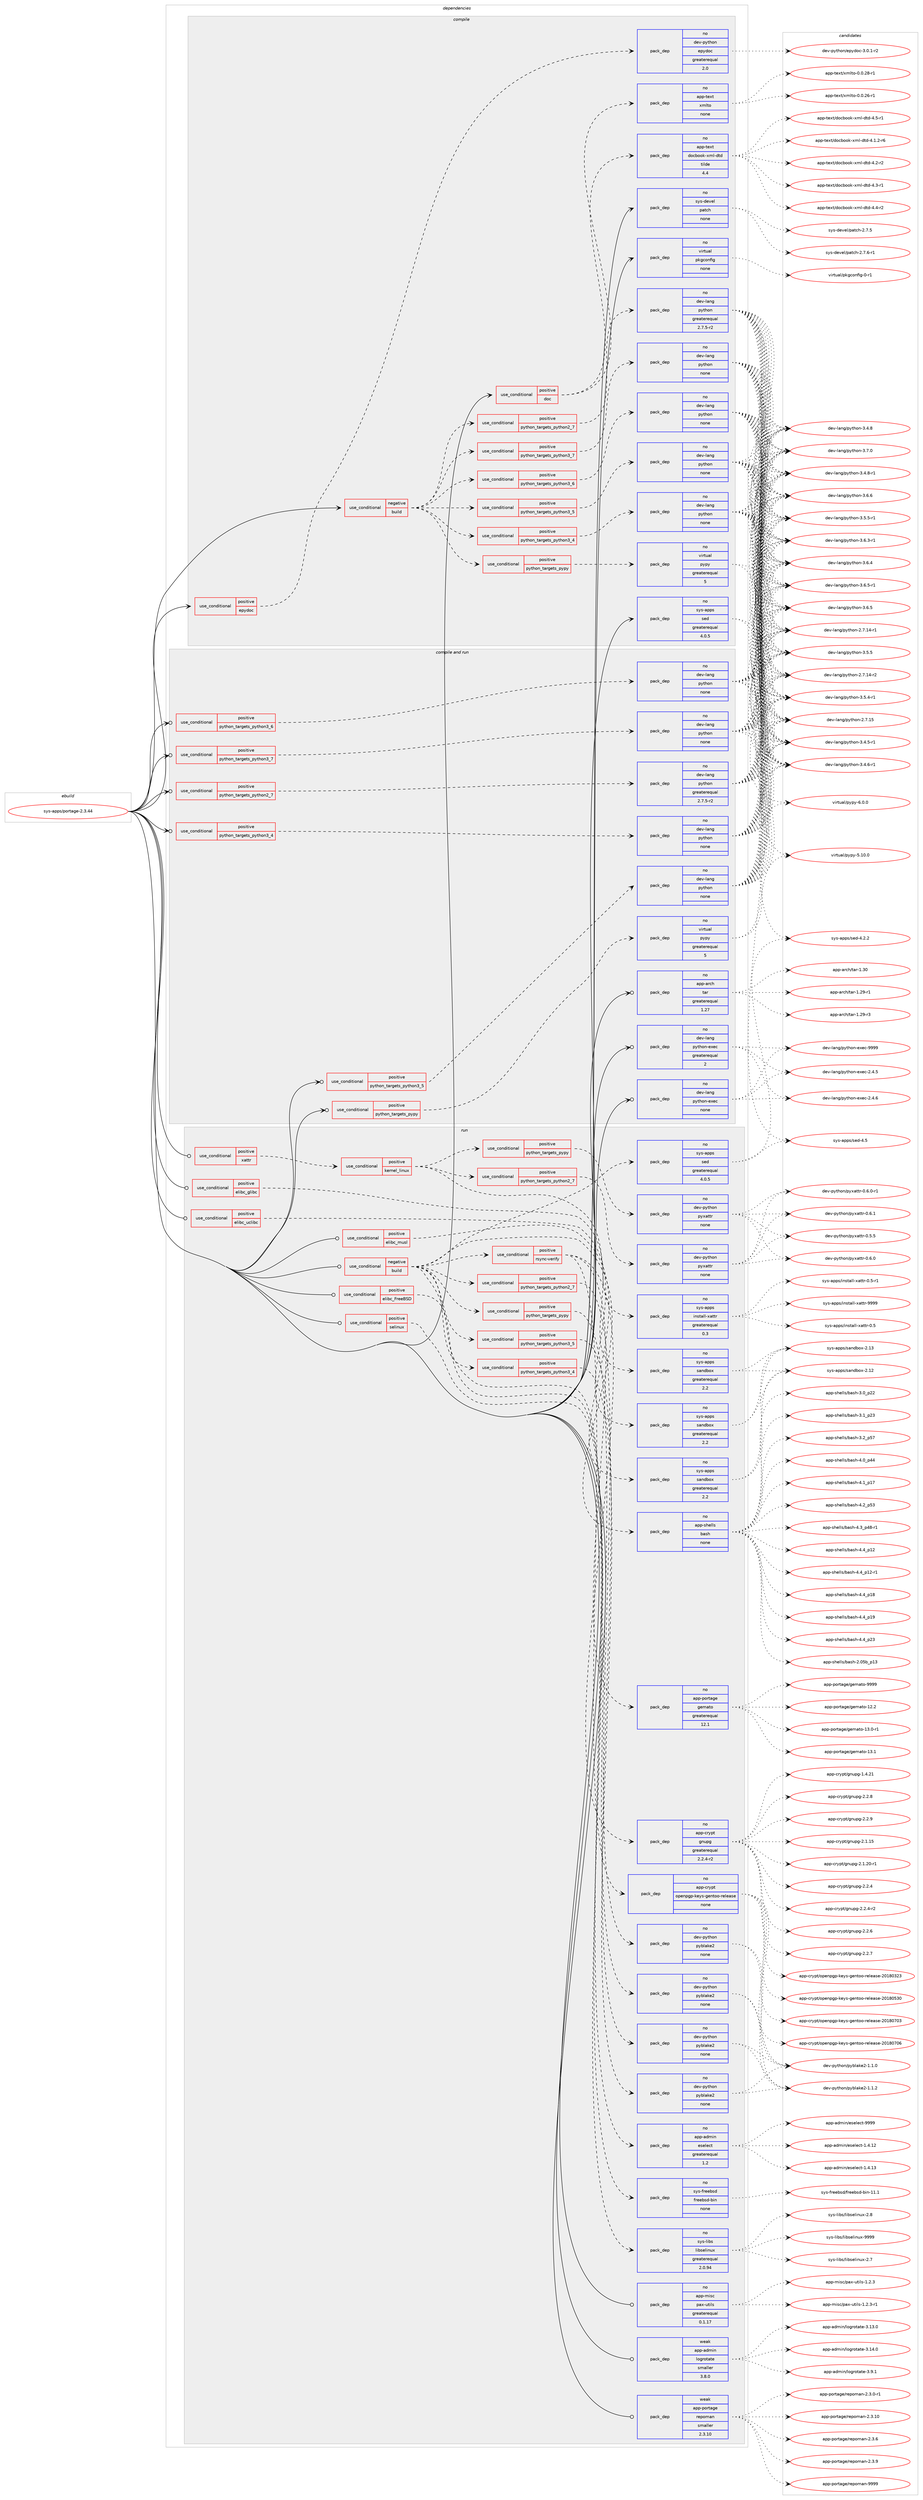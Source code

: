 digraph prolog {

# *************
# Graph options
# *************

newrank=true;
concentrate=true;
compound=true;
graph [rankdir=LR,fontname=Helvetica,fontsize=10,ranksep=1.5];#, ranksep=2.5, nodesep=0.2];
edge  [arrowhead=vee];
node  [fontname=Helvetica,fontsize=10];

# **********
# The ebuild
# **********

subgraph cluster_leftcol {
color=gray;
rank=same;
label=<<i>ebuild</i>>;
id [label="sys-apps/portage-2.3.44", color=red, width=4, href="../sys-apps/portage-2.3.44.svg"];
}

# ****************
# The dependencies
# ****************

subgraph cluster_midcol {
color=gray;
label=<<i>dependencies</i>>;
subgraph cluster_compile {
fillcolor="#eeeeee";
style=filled;
label=<<i>compile</i>>;
subgraph cond570 {
dependency3280 [label=<<TABLE BORDER="0" CELLBORDER="1" CELLSPACING="0" CELLPADDING="4"><TR><TD ROWSPAN="3" CELLPADDING="10">use_conditional</TD></TR><TR><TD>negative</TD></TR><TR><TD>build</TD></TR></TABLE>>, shape=none, color=red];
subgraph cond571 {
dependency3281 [label=<<TABLE BORDER="0" CELLBORDER="1" CELLSPACING="0" CELLPADDING="4"><TR><TD ROWSPAN="3" CELLPADDING="10">use_conditional</TD></TR><TR><TD>positive</TD></TR><TR><TD>python_targets_pypy</TD></TR></TABLE>>, shape=none, color=red];
subgraph pack2672 {
dependency3282 [label=<<TABLE BORDER="0" CELLBORDER="1" CELLSPACING="0" CELLPADDING="4" WIDTH="220"><TR><TD ROWSPAN="6" CELLPADDING="30">pack_dep</TD></TR><TR><TD WIDTH="110">no</TD></TR><TR><TD>virtual</TD></TR><TR><TD>pypy</TD></TR><TR><TD>greaterequal</TD></TR><TR><TD>5</TD></TR></TABLE>>, shape=none, color=blue];
}
dependency3281:e -> dependency3282:w [weight=20,style="dashed",arrowhead="vee"];
}
dependency3280:e -> dependency3281:w [weight=20,style="dashed",arrowhead="vee"];
subgraph cond572 {
dependency3283 [label=<<TABLE BORDER="0" CELLBORDER="1" CELLSPACING="0" CELLPADDING="4"><TR><TD ROWSPAN="3" CELLPADDING="10">use_conditional</TD></TR><TR><TD>positive</TD></TR><TR><TD>python_targets_python2_7</TD></TR></TABLE>>, shape=none, color=red];
subgraph pack2673 {
dependency3284 [label=<<TABLE BORDER="0" CELLBORDER="1" CELLSPACING="0" CELLPADDING="4" WIDTH="220"><TR><TD ROWSPAN="6" CELLPADDING="30">pack_dep</TD></TR><TR><TD WIDTH="110">no</TD></TR><TR><TD>dev-lang</TD></TR><TR><TD>python</TD></TR><TR><TD>greaterequal</TD></TR><TR><TD>2.7.5-r2</TD></TR></TABLE>>, shape=none, color=blue];
}
dependency3283:e -> dependency3284:w [weight=20,style="dashed",arrowhead="vee"];
}
dependency3280:e -> dependency3283:w [weight=20,style="dashed",arrowhead="vee"];
subgraph cond573 {
dependency3285 [label=<<TABLE BORDER="0" CELLBORDER="1" CELLSPACING="0" CELLPADDING="4"><TR><TD ROWSPAN="3" CELLPADDING="10">use_conditional</TD></TR><TR><TD>positive</TD></TR><TR><TD>python_targets_python3_4</TD></TR></TABLE>>, shape=none, color=red];
subgraph pack2674 {
dependency3286 [label=<<TABLE BORDER="0" CELLBORDER="1" CELLSPACING="0" CELLPADDING="4" WIDTH="220"><TR><TD ROWSPAN="6" CELLPADDING="30">pack_dep</TD></TR><TR><TD WIDTH="110">no</TD></TR><TR><TD>dev-lang</TD></TR><TR><TD>python</TD></TR><TR><TD>none</TD></TR><TR><TD></TD></TR></TABLE>>, shape=none, color=blue];
}
dependency3285:e -> dependency3286:w [weight=20,style="dashed",arrowhead="vee"];
}
dependency3280:e -> dependency3285:w [weight=20,style="dashed",arrowhead="vee"];
subgraph cond574 {
dependency3287 [label=<<TABLE BORDER="0" CELLBORDER="1" CELLSPACING="0" CELLPADDING="4"><TR><TD ROWSPAN="3" CELLPADDING="10">use_conditional</TD></TR><TR><TD>positive</TD></TR><TR><TD>python_targets_python3_5</TD></TR></TABLE>>, shape=none, color=red];
subgraph pack2675 {
dependency3288 [label=<<TABLE BORDER="0" CELLBORDER="1" CELLSPACING="0" CELLPADDING="4" WIDTH="220"><TR><TD ROWSPAN="6" CELLPADDING="30">pack_dep</TD></TR><TR><TD WIDTH="110">no</TD></TR><TR><TD>dev-lang</TD></TR><TR><TD>python</TD></TR><TR><TD>none</TD></TR><TR><TD></TD></TR></TABLE>>, shape=none, color=blue];
}
dependency3287:e -> dependency3288:w [weight=20,style="dashed",arrowhead="vee"];
}
dependency3280:e -> dependency3287:w [weight=20,style="dashed",arrowhead="vee"];
subgraph cond575 {
dependency3289 [label=<<TABLE BORDER="0" CELLBORDER="1" CELLSPACING="0" CELLPADDING="4"><TR><TD ROWSPAN="3" CELLPADDING="10">use_conditional</TD></TR><TR><TD>positive</TD></TR><TR><TD>python_targets_python3_6</TD></TR></TABLE>>, shape=none, color=red];
subgraph pack2676 {
dependency3290 [label=<<TABLE BORDER="0" CELLBORDER="1" CELLSPACING="0" CELLPADDING="4" WIDTH="220"><TR><TD ROWSPAN="6" CELLPADDING="30">pack_dep</TD></TR><TR><TD WIDTH="110">no</TD></TR><TR><TD>dev-lang</TD></TR><TR><TD>python</TD></TR><TR><TD>none</TD></TR><TR><TD></TD></TR></TABLE>>, shape=none, color=blue];
}
dependency3289:e -> dependency3290:w [weight=20,style="dashed",arrowhead="vee"];
}
dependency3280:e -> dependency3289:w [weight=20,style="dashed",arrowhead="vee"];
subgraph cond576 {
dependency3291 [label=<<TABLE BORDER="0" CELLBORDER="1" CELLSPACING="0" CELLPADDING="4"><TR><TD ROWSPAN="3" CELLPADDING="10">use_conditional</TD></TR><TR><TD>positive</TD></TR><TR><TD>python_targets_python3_7</TD></TR></TABLE>>, shape=none, color=red];
subgraph pack2677 {
dependency3292 [label=<<TABLE BORDER="0" CELLBORDER="1" CELLSPACING="0" CELLPADDING="4" WIDTH="220"><TR><TD ROWSPAN="6" CELLPADDING="30">pack_dep</TD></TR><TR><TD WIDTH="110">no</TD></TR><TR><TD>dev-lang</TD></TR><TR><TD>python</TD></TR><TR><TD>none</TD></TR><TR><TD></TD></TR></TABLE>>, shape=none, color=blue];
}
dependency3291:e -> dependency3292:w [weight=20,style="dashed",arrowhead="vee"];
}
dependency3280:e -> dependency3291:w [weight=20,style="dashed",arrowhead="vee"];
}
id:e -> dependency3280:w [weight=20,style="solid",arrowhead="vee"];
subgraph cond577 {
dependency3293 [label=<<TABLE BORDER="0" CELLBORDER="1" CELLSPACING="0" CELLPADDING="4"><TR><TD ROWSPAN="3" CELLPADDING="10">use_conditional</TD></TR><TR><TD>positive</TD></TR><TR><TD>doc</TD></TR></TABLE>>, shape=none, color=red];
subgraph pack2678 {
dependency3294 [label=<<TABLE BORDER="0" CELLBORDER="1" CELLSPACING="0" CELLPADDING="4" WIDTH="220"><TR><TD ROWSPAN="6" CELLPADDING="30">pack_dep</TD></TR><TR><TD WIDTH="110">no</TD></TR><TR><TD>app-text</TD></TR><TR><TD>xmlto</TD></TR><TR><TD>none</TD></TR><TR><TD></TD></TR></TABLE>>, shape=none, color=blue];
}
dependency3293:e -> dependency3294:w [weight=20,style="dashed",arrowhead="vee"];
subgraph pack2679 {
dependency3295 [label=<<TABLE BORDER="0" CELLBORDER="1" CELLSPACING="0" CELLPADDING="4" WIDTH="220"><TR><TD ROWSPAN="6" CELLPADDING="30">pack_dep</TD></TR><TR><TD WIDTH="110">no</TD></TR><TR><TD>app-text</TD></TR><TR><TD>docbook-xml-dtd</TD></TR><TR><TD>tilde</TD></TR><TR><TD>4.4</TD></TR></TABLE>>, shape=none, color=blue];
}
dependency3293:e -> dependency3295:w [weight=20,style="dashed",arrowhead="vee"];
}
id:e -> dependency3293:w [weight=20,style="solid",arrowhead="vee"];
subgraph cond578 {
dependency3296 [label=<<TABLE BORDER="0" CELLBORDER="1" CELLSPACING="0" CELLPADDING="4"><TR><TD ROWSPAN="3" CELLPADDING="10">use_conditional</TD></TR><TR><TD>positive</TD></TR><TR><TD>epydoc</TD></TR></TABLE>>, shape=none, color=red];
subgraph pack2680 {
dependency3297 [label=<<TABLE BORDER="0" CELLBORDER="1" CELLSPACING="0" CELLPADDING="4" WIDTH="220"><TR><TD ROWSPAN="6" CELLPADDING="30">pack_dep</TD></TR><TR><TD WIDTH="110">no</TD></TR><TR><TD>dev-python</TD></TR><TR><TD>epydoc</TD></TR><TR><TD>greaterequal</TD></TR><TR><TD>2.0</TD></TR></TABLE>>, shape=none, color=blue];
}
dependency3296:e -> dependency3297:w [weight=20,style="dashed",arrowhead="vee"];
}
id:e -> dependency3296:w [weight=20,style="solid",arrowhead="vee"];
subgraph pack2681 {
dependency3298 [label=<<TABLE BORDER="0" CELLBORDER="1" CELLSPACING="0" CELLPADDING="4" WIDTH="220"><TR><TD ROWSPAN="6" CELLPADDING="30">pack_dep</TD></TR><TR><TD WIDTH="110">no</TD></TR><TR><TD>sys-apps</TD></TR><TR><TD>sed</TD></TR><TR><TD>greaterequal</TD></TR><TR><TD>4.0.5</TD></TR></TABLE>>, shape=none, color=blue];
}
id:e -> dependency3298:w [weight=20,style="solid",arrowhead="vee"];
subgraph pack2682 {
dependency3299 [label=<<TABLE BORDER="0" CELLBORDER="1" CELLSPACING="0" CELLPADDING="4" WIDTH="220"><TR><TD ROWSPAN="6" CELLPADDING="30">pack_dep</TD></TR><TR><TD WIDTH="110">no</TD></TR><TR><TD>sys-devel</TD></TR><TR><TD>patch</TD></TR><TR><TD>none</TD></TR><TR><TD></TD></TR></TABLE>>, shape=none, color=blue];
}
id:e -> dependency3299:w [weight=20,style="solid",arrowhead="vee"];
subgraph pack2683 {
dependency3300 [label=<<TABLE BORDER="0" CELLBORDER="1" CELLSPACING="0" CELLPADDING="4" WIDTH="220"><TR><TD ROWSPAN="6" CELLPADDING="30">pack_dep</TD></TR><TR><TD WIDTH="110">no</TD></TR><TR><TD>virtual</TD></TR><TR><TD>pkgconfig</TD></TR><TR><TD>none</TD></TR><TR><TD></TD></TR></TABLE>>, shape=none, color=blue];
}
id:e -> dependency3300:w [weight=20,style="solid",arrowhead="vee"];
}
subgraph cluster_compileandrun {
fillcolor="#eeeeee";
style=filled;
label=<<i>compile and run</i>>;
subgraph cond579 {
dependency3301 [label=<<TABLE BORDER="0" CELLBORDER="1" CELLSPACING="0" CELLPADDING="4"><TR><TD ROWSPAN="3" CELLPADDING="10">use_conditional</TD></TR><TR><TD>positive</TD></TR><TR><TD>python_targets_pypy</TD></TR></TABLE>>, shape=none, color=red];
subgraph pack2684 {
dependency3302 [label=<<TABLE BORDER="0" CELLBORDER="1" CELLSPACING="0" CELLPADDING="4" WIDTH="220"><TR><TD ROWSPAN="6" CELLPADDING="30">pack_dep</TD></TR><TR><TD WIDTH="110">no</TD></TR><TR><TD>virtual</TD></TR><TR><TD>pypy</TD></TR><TR><TD>greaterequal</TD></TR><TR><TD>5</TD></TR></TABLE>>, shape=none, color=blue];
}
dependency3301:e -> dependency3302:w [weight=20,style="dashed",arrowhead="vee"];
}
id:e -> dependency3301:w [weight=20,style="solid",arrowhead="odotvee"];
subgraph cond580 {
dependency3303 [label=<<TABLE BORDER="0" CELLBORDER="1" CELLSPACING="0" CELLPADDING="4"><TR><TD ROWSPAN="3" CELLPADDING="10">use_conditional</TD></TR><TR><TD>positive</TD></TR><TR><TD>python_targets_python2_7</TD></TR></TABLE>>, shape=none, color=red];
subgraph pack2685 {
dependency3304 [label=<<TABLE BORDER="0" CELLBORDER="1" CELLSPACING="0" CELLPADDING="4" WIDTH="220"><TR><TD ROWSPAN="6" CELLPADDING="30">pack_dep</TD></TR><TR><TD WIDTH="110">no</TD></TR><TR><TD>dev-lang</TD></TR><TR><TD>python</TD></TR><TR><TD>greaterequal</TD></TR><TR><TD>2.7.5-r2</TD></TR></TABLE>>, shape=none, color=blue];
}
dependency3303:e -> dependency3304:w [weight=20,style="dashed",arrowhead="vee"];
}
id:e -> dependency3303:w [weight=20,style="solid",arrowhead="odotvee"];
subgraph cond581 {
dependency3305 [label=<<TABLE BORDER="0" CELLBORDER="1" CELLSPACING="0" CELLPADDING="4"><TR><TD ROWSPAN="3" CELLPADDING="10">use_conditional</TD></TR><TR><TD>positive</TD></TR><TR><TD>python_targets_python3_4</TD></TR></TABLE>>, shape=none, color=red];
subgraph pack2686 {
dependency3306 [label=<<TABLE BORDER="0" CELLBORDER="1" CELLSPACING="0" CELLPADDING="4" WIDTH="220"><TR><TD ROWSPAN="6" CELLPADDING="30">pack_dep</TD></TR><TR><TD WIDTH="110">no</TD></TR><TR><TD>dev-lang</TD></TR><TR><TD>python</TD></TR><TR><TD>none</TD></TR><TR><TD></TD></TR></TABLE>>, shape=none, color=blue];
}
dependency3305:e -> dependency3306:w [weight=20,style="dashed",arrowhead="vee"];
}
id:e -> dependency3305:w [weight=20,style="solid",arrowhead="odotvee"];
subgraph cond582 {
dependency3307 [label=<<TABLE BORDER="0" CELLBORDER="1" CELLSPACING="0" CELLPADDING="4"><TR><TD ROWSPAN="3" CELLPADDING="10">use_conditional</TD></TR><TR><TD>positive</TD></TR><TR><TD>python_targets_python3_5</TD></TR></TABLE>>, shape=none, color=red];
subgraph pack2687 {
dependency3308 [label=<<TABLE BORDER="0" CELLBORDER="1" CELLSPACING="0" CELLPADDING="4" WIDTH="220"><TR><TD ROWSPAN="6" CELLPADDING="30">pack_dep</TD></TR><TR><TD WIDTH="110">no</TD></TR><TR><TD>dev-lang</TD></TR><TR><TD>python</TD></TR><TR><TD>none</TD></TR><TR><TD></TD></TR></TABLE>>, shape=none, color=blue];
}
dependency3307:e -> dependency3308:w [weight=20,style="dashed",arrowhead="vee"];
}
id:e -> dependency3307:w [weight=20,style="solid",arrowhead="odotvee"];
subgraph cond583 {
dependency3309 [label=<<TABLE BORDER="0" CELLBORDER="1" CELLSPACING="0" CELLPADDING="4"><TR><TD ROWSPAN="3" CELLPADDING="10">use_conditional</TD></TR><TR><TD>positive</TD></TR><TR><TD>python_targets_python3_6</TD></TR></TABLE>>, shape=none, color=red];
subgraph pack2688 {
dependency3310 [label=<<TABLE BORDER="0" CELLBORDER="1" CELLSPACING="0" CELLPADDING="4" WIDTH="220"><TR><TD ROWSPAN="6" CELLPADDING="30">pack_dep</TD></TR><TR><TD WIDTH="110">no</TD></TR><TR><TD>dev-lang</TD></TR><TR><TD>python</TD></TR><TR><TD>none</TD></TR><TR><TD></TD></TR></TABLE>>, shape=none, color=blue];
}
dependency3309:e -> dependency3310:w [weight=20,style="dashed",arrowhead="vee"];
}
id:e -> dependency3309:w [weight=20,style="solid",arrowhead="odotvee"];
subgraph cond584 {
dependency3311 [label=<<TABLE BORDER="0" CELLBORDER="1" CELLSPACING="0" CELLPADDING="4"><TR><TD ROWSPAN="3" CELLPADDING="10">use_conditional</TD></TR><TR><TD>positive</TD></TR><TR><TD>python_targets_python3_7</TD></TR></TABLE>>, shape=none, color=red];
subgraph pack2689 {
dependency3312 [label=<<TABLE BORDER="0" CELLBORDER="1" CELLSPACING="0" CELLPADDING="4" WIDTH="220"><TR><TD ROWSPAN="6" CELLPADDING="30">pack_dep</TD></TR><TR><TD WIDTH="110">no</TD></TR><TR><TD>dev-lang</TD></TR><TR><TD>python</TD></TR><TR><TD>none</TD></TR><TR><TD></TD></TR></TABLE>>, shape=none, color=blue];
}
dependency3311:e -> dependency3312:w [weight=20,style="dashed",arrowhead="vee"];
}
id:e -> dependency3311:w [weight=20,style="solid",arrowhead="odotvee"];
subgraph pack2690 {
dependency3313 [label=<<TABLE BORDER="0" CELLBORDER="1" CELLSPACING="0" CELLPADDING="4" WIDTH="220"><TR><TD ROWSPAN="6" CELLPADDING="30">pack_dep</TD></TR><TR><TD WIDTH="110">no</TD></TR><TR><TD>app-arch</TD></TR><TR><TD>tar</TD></TR><TR><TD>greaterequal</TD></TR><TR><TD>1.27</TD></TR></TABLE>>, shape=none, color=blue];
}
id:e -> dependency3313:w [weight=20,style="solid",arrowhead="odotvee"];
subgraph pack2691 {
dependency3314 [label=<<TABLE BORDER="0" CELLBORDER="1" CELLSPACING="0" CELLPADDING="4" WIDTH="220"><TR><TD ROWSPAN="6" CELLPADDING="30">pack_dep</TD></TR><TR><TD WIDTH="110">no</TD></TR><TR><TD>dev-lang</TD></TR><TR><TD>python-exec</TD></TR><TR><TD>greaterequal</TD></TR><TR><TD>2</TD></TR></TABLE>>, shape=none, color=blue];
}
id:e -> dependency3314:w [weight=20,style="solid",arrowhead="odotvee"];
subgraph pack2692 {
dependency3315 [label=<<TABLE BORDER="0" CELLBORDER="1" CELLSPACING="0" CELLPADDING="4" WIDTH="220"><TR><TD ROWSPAN="6" CELLPADDING="30">pack_dep</TD></TR><TR><TD WIDTH="110">no</TD></TR><TR><TD>dev-lang</TD></TR><TR><TD>python-exec</TD></TR><TR><TD>none</TD></TR><TR><TD></TD></TR></TABLE>>, shape=none, color=blue];
}
id:e -> dependency3315:w [weight=20,style="solid",arrowhead="odotvee"];
}
subgraph cluster_run {
fillcolor="#eeeeee";
style=filled;
label=<<i>run</i>>;
subgraph cond585 {
dependency3316 [label=<<TABLE BORDER="0" CELLBORDER="1" CELLSPACING="0" CELLPADDING="4"><TR><TD ROWSPAN="3" CELLPADDING="10">use_conditional</TD></TR><TR><TD>negative</TD></TR><TR><TD>build</TD></TR></TABLE>>, shape=none, color=red];
subgraph pack2693 {
dependency3317 [label=<<TABLE BORDER="0" CELLBORDER="1" CELLSPACING="0" CELLPADDING="4" WIDTH="220"><TR><TD ROWSPAN="6" CELLPADDING="30">pack_dep</TD></TR><TR><TD WIDTH="110">no</TD></TR><TR><TD>sys-apps</TD></TR><TR><TD>sed</TD></TR><TR><TD>greaterequal</TD></TR><TR><TD>4.0.5</TD></TR></TABLE>>, shape=none, color=blue];
}
dependency3316:e -> dependency3317:w [weight=20,style="dashed",arrowhead="vee"];
subgraph pack2694 {
dependency3318 [label=<<TABLE BORDER="0" CELLBORDER="1" CELLSPACING="0" CELLPADDING="4" WIDTH="220"><TR><TD ROWSPAN="6" CELLPADDING="30">pack_dep</TD></TR><TR><TD WIDTH="110">no</TD></TR><TR><TD>app-shells</TD></TR><TR><TD>bash</TD></TR><TR><TD>none</TD></TR><TR><TD></TD></TR></TABLE>>, shape=none, color=blue];
}
dependency3316:e -> dependency3318:w [weight=20,style="dashed",arrowhead="vee"];
subgraph pack2695 {
dependency3319 [label=<<TABLE BORDER="0" CELLBORDER="1" CELLSPACING="0" CELLPADDING="4" WIDTH="220"><TR><TD ROWSPAN="6" CELLPADDING="30">pack_dep</TD></TR><TR><TD WIDTH="110">no</TD></TR><TR><TD>app-admin</TD></TR><TR><TD>eselect</TD></TR><TR><TD>greaterequal</TD></TR><TR><TD>1.2</TD></TR></TABLE>>, shape=none, color=blue];
}
dependency3316:e -> dependency3319:w [weight=20,style="dashed",arrowhead="vee"];
subgraph cond586 {
dependency3320 [label=<<TABLE BORDER="0" CELLBORDER="1" CELLSPACING="0" CELLPADDING="4"><TR><TD ROWSPAN="3" CELLPADDING="10">use_conditional</TD></TR><TR><TD>positive</TD></TR><TR><TD>python_targets_pypy</TD></TR></TABLE>>, shape=none, color=red];
subgraph pack2696 {
dependency3321 [label=<<TABLE BORDER="0" CELLBORDER="1" CELLSPACING="0" CELLPADDING="4" WIDTH="220"><TR><TD ROWSPAN="6" CELLPADDING="30">pack_dep</TD></TR><TR><TD WIDTH="110">no</TD></TR><TR><TD>dev-python</TD></TR><TR><TD>pyblake2</TD></TR><TR><TD>none</TD></TR><TR><TD></TD></TR></TABLE>>, shape=none, color=blue];
}
dependency3320:e -> dependency3321:w [weight=20,style="dashed",arrowhead="vee"];
}
dependency3316:e -> dependency3320:w [weight=20,style="dashed",arrowhead="vee"];
subgraph cond587 {
dependency3322 [label=<<TABLE BORDER="0" CELLBORDER="1" CELLSPACING="0" CELLPADDING="4"><TR><TD ROWSPAN="3" CELLPADDING="10">use_conditional</TD></TR><TR><TD>positive</TD></TR><TR><TD>python_targets_python2_7</TD></TR></TABLE>>, shape=none, color=red];
subgraph pack2697 {
dependency3323 [label=<<TABLE BORDER="0" CELLBORDER="1" CELLSPACING="0" CELLPADDING="4" WIDTH="220"><TR><TD ROWSPAN="6" CELLPADDING="30">pack_dep</TD></TR><TR><TD WIDTH="110">no</TD></TR><TR><TD>dev-python</TD></TR><TR><TD>pyblake2</TD></TR><TR><TD>none</TD></TR><TR><TD></TD></TR></TABLE>>, shape=none, color=blue];
}
dependency3322:e -> dependency3323:w [weight=20,style="dashed",arrowhead="vee"];
}
dependency3316:e -> dependency3322:w [weight=20,style="dashed",arrowhead="vee"];
subgraph cond588 {
dependency3324 [label=<<TABLE BORDER="0" CELLBORDER="1" CELLSPACING="0" CELLPADDING="4"><TR><TD ROWSPAN="3" CELLPADDING="10">use_conditional</TD></TR><TR><TD>positive</TD></TR><TR><TD>python_targets_python3_4</TD></TR></TABLE>>, shape=none, color=red];
subgraph pack2698 {
dependency3325 [label=<<TABLE BORDER="0" CELLBORDER="1" CELLSPACING="0" CELLPADDING="4" WIDTH="220"><TR><TD ROWSPAN="6" CELLPADDING="30">pack_dep</TD></TR><TR><TD WIDTH="110">no</TD></TR><TR><TD>dev-python</TD></TR><TR><TD>pyblake2</TD></TR><TR><TD>none</TD></TR><TR><TD></TD></TR></TABLE>>, shape=none, color=blue];
}
dependency3324:e -> dependency3325:w [weight=20,style="dashed",arrowhead="vee"];
}
dependency3316:e -> dependency3324:w [weight=20,style="dashed",arrowhead="vee"];
subgraph cond589 {
dependency3326 [label=<<TABLE BORDER="0" CELLBORDER="1" CELLSPACING="0" CELLPADDING="4"><TR><TD ROWSPAN="3" CELLPADDING="10">use_conditional</TD></TR><TR><TD>positive</TD></TR><TR><TD>python_targets_python3_5</TD></TR></TABLE>>, shape=none, color=red];
subgraph pack2699 {
dependency3327 [label=<<TABLE BORDER="0" CELLBORDER="1" CELLSPACING="0" CELLPADDING="4" WIDTH="220"><TR><TD ROWSPAN="6" CELLPADDING="30">pack_dep</TD></TR><TR><TD WIDTH="110">no</TD></TR><TR><TD>dev-python</TD></TR><TR><TD>pyblake2</TD></TR><TR><TD>none</TD></TR><TR><TD></TD></TR></TABLE>>, shape=none, color=blue];
}
dependency3326:e -> dependency3327:w [weight=20,style="dashed",arrowhead="vee"];
}
dependency3316:e -> dependency3326:w [weight=20,style="dashed",arrowhead="vee"];
subgraph cond590 {
dependency3328 [label=<<TABLE BORDER="0" CELLBORDER="1" CELLSPACING="0" CELLPADDING="4"><TR><TD ROWSPAN="3" CELLPADDING="10">use_conditional</TD></TR><TR><TD>positive</TD></TR><TR><TD>rsync-verify</TD></TR></TABLE>>, shape=none, color=red];
subgraph pack2700 {
dependency3329 [label=<<TABLE BORDER="0" CELLBORDER="1" CELLSPACING="0" CELLPADDING="4" WIDTH="220"><TR><TD ROWSPAN="6" CELLPADDING="30">pack_dep</TD></TR><TR><TD WIDTH="110">no</TD></TR><TR><TD>app-portage</TD></TR><TR><TD>gemato</TD></TR><TR><TD>greaterequal</TD></TR><TR><TD>12.1</TD></TR></TABLE>>, shape=none, color=blue];
}
dependency3328:e -> dependency3329:w [weight=20,style="dashed",arrowhead="vee"];
subgraph pack2701 {
dependency3330 [label=<<TABLE BORDER="0" CELLBORDER="1" CELLSPACING="0" CELLPADDING="4" WIDTH="220"><TR><TD ROWSPAN="6" CELLPADDING="30">pack_dep</TD></TR><TR><TD WIDTH="110">no</TD></TR><TR><TD>app-crypt</TD></TR><TR><TD>openpgp-keys-gentoo-release</TD></TR><TR><TD>none</TD></TR><TR><TD></TD></TR></TABLE>>, shape=none, color=blue];
}
dependency3328:e -> dependency3330:w [weight=20,style="dashed",arrowhead="vee"];
subgraph pack2702 {
dependency3331 [label=<<TABLE BORDER="0" CELLBORDER="1" CELLSPACING="0" CELLPADDING="4" WIDTH="220"><TR><TD ROWSPAN="6" CELLPADDING="30">pack_dep</TD></TR><TR><TD WIDTH="110">no</TD></TR><TR><TD>app-crypt</TD></TR><TR><TD>gnupg</TD></TR><TR><TD>greaterequal</TD></TR><TR><TD>2.2.4-r2</TD></TR></TABLE>>, shape=none, color=blue];
}
dependency3328:e -> dependency3331:w [weight=20,style="dashed",arrowhead="vee"];
}
dependency3316:e -> dependency3328:w [weight=20,style="dashed",arrowhead="vee"];
}
id:e -> dependency3316:w [weight=20,style="solid",arrowhead="odot"];
subgraph cond591 {
dependency3332 [label=<<TABLE BORDER="0" CELLBORDER="1" CELLSPACING="0" CELLPADDING="4"><TR><TD ROWSPAN="3" CELLPADDING="10">use_conditional</TD></TR><TR><TD>positive</TD></TR><TR><TD>elibc_FreeBSD</TD></TR></TABLE>>, shape=none, color=red];
subgraph pack2703 {
dependency3333 [label=<<TABLE BORDER="0" CELLBORDER="1" CELLSPACING="0" CELLPADDING="4" WIDTH="220"><TR><TD ROWSPAN="6" CELLPADDING="30">pack_dep</TD></TR><TR><TD WIDTH="110">no</TD></TR><TR><TD>sys-freebsd</TD></TR><TR><TD>freebsd-bin</TD></TR><TR><TD>none</TD></TR><TR><TD></TD></TR></TABLE>>, shape=none, color=blue];
}
dependency3332:e -> dependency3333:w [weight=20,style="dashed",arrowhead="vee"];
}
id:e -> dependency3332:w [weight=20,style="solid",arrowhead="odot"];
subgraph cond592 {
dependency3334 [label=<<TABLE BORDER="0" CELLBORDER="1" CELLSPACING="0" CELLPADDING="4"><TR><TD ROWSPAN="3" CELLPADDING="10">use_conditional</TD></TR><TR><TD>positive</TD></TR><TR><TD>elibc_glibc</TD></TR></TABLE>>, shape=none, color=red];
subgraph pack2704 {
dependency3335 [label=<<TABLE BORDER="0" CELLBORDER="1" CELLSPACING="0" CELLPADDING="4" WIDTH="220"><TR><TD ROWSPAN="6" CELLPADDING="30">pack_dep</TD></TR><TR><TD WIDTH="110">no</TD></TR><TR><TD>sys-apps</TD></TR><TR><TD>sandbox</TD></TR><TR><TD>greaterequal</TD></TR><TR><TD>2.2</TD></TR></TABLE>>, shape=none, color=blue];
}
dependency3334:e -> dependency3335:w [weight=20,style="dashed",arrowhead="vee"];
}
id:e -> dependency3334:w [weight=20,style="solid",arrowhead="odot"];
subgraph cond593 {
dependency3336 [label=<<TABLE BORDER="0" CELLBORDER="1" CELLSPACING="0" CELLPADDING="4"><TR><TD ROWSPAN="3" CELLPADDING="10">use_conditional</TD></TR><TR><TD>positive</TD></TR><TR><TD>elibc_musl</TD></TR></TABLE>>, shape=none, color=red];
subgraph pack2705 {
dependency3337 [label=<<TABLE BORDER="0" CELLBORDER="1" CELLSPACING="0" CELLPADDING="4" WIDTH="220"><TR><TD ROWSPAN="6" CELLPADDING="30">pack_dep</TD></TR><TR><TD WIDTH="110">no</TD></TR><TR><TD>sys-apps</TD></TR><TR><TD>sandbox</TD></TR><TR><TD>greaterequal</TD></TR><TR><TD>2.2</TD></TR></TABLE>>, shape=none, color=blue];
}
dependency3336:e -> dependency3337:w [weight=20,style="dashed",arrowhead="vee"];
}
id:e -> dependency3336:w [weight=20,style="solid",arrowhead="odot"];
subgraph cond594 {
dependency3338 [label=<<TABLE BORDER="0" CELLBORDER="1" CELLSPACING="0" CELLPADDING="4"><TR><TD ROWSPAN="3" CELLPADDING="10">use_conditional</TD></TR><TR><TD>positive</TD></TR><TR><TD>elibc_uclibc</TD></TR></TABLE>>, shape=none, color=red];
subgraph pack2706 {
dependency3339 [label=<<TABLE BORDER="0" CELLBORDER="1" CELLSPACING="0" CELLPADDING="4" WIDTH="220"><TR><TD ROWSPAN="6" CELLPADDING="30">pack_dep</TD></TR><TR><TD WIDTH="110">no</TD></TR><TR><TD>sys-apps</TD></TR><TR><TD>sandbox</TD></TR><TR><TD>greaterequal</TD></TR><TR><TD>2.2</TD></TR></TABLE>>, shape=none, color=blue];
}
dependency3338:e -> dependency3339:w [weight=20,style="dashed",arrowhead="vee"];
}
id:e -> dependency3338:w [weight=20,style="solid",arrowhead="odot"];
subgraph cond595 {
dependency3340 [label=<<TABLE BORDER="0" CELLBORDER="1" CELLSPACING="0" CELLPADDING="4"><TR><TD ROWSPAN="3" CELLPADDING="10">use_conditional</TD></TR><TR><TD>positive</TD></TR><TR><TD>selinux</TD></TR></TABLE>>, shape=none, color=red];
subgraph pack2707 {
dependency3341 [label=<<TABLE BORDER="0" CELLBORDER="1" CELLSPACING="0" CELLPADDING="4" WIDTH="220"><TR><TD ROWSPAN="6" CELLPADDING="30">pack_dep</TD></TR><TR><TD WIDTH="110">no</TD></TR><TR><TD>sys-libs</TD></TR><TR><TD>libselinux</TD></TR><TR><TD>greaterequal</TD></TR><TR><TD>2.0.94</TD></TR></TABLE>>, shape=none, color=blue];
}
dependency3340:e -> dependency3341:w [weight=20,style="dashed",arrowhead="vee"];
}
id:e -> dependency3340:w [weight=20,style="solid",arrowhead="odot"];
subgraph cond596 {
dependency3342 [label=<<TABLE BORDER="0" CELLBORDER="1" CELLSPACING="0" CELLPADDING="4"><TR><TD ROWSPAN="3" CELLPADDING="10">use_conditional</TD></TR><TR><TD>positive</TD></TR><TR><TD>xattr</TD></TR></TABLE>>, shape=none, color=red];
subgraph cond597 {
dependency3343 [label=<<TABLE BORDER="0" CELLBORDER="1" CELLSPACING="0" CELLPADDING="4"><TR><TD ROWSPAN="3" CELLPADDING="10">use_conditional</TD></TR><TR><TD>positive</TD></TR><TR><TD>kernel_linux</TD></TR></TABLE>>, shape=none, color=red];
subgraph pack2708 {
dependency3344 [label=<<TABLE BORDER="0" CELLBORDER="1" CELLSPACING="0" CELLPADDING="4" WIDTH="220"><TR><TD ROWSPAN="6" CELLPADDING="30">pack_dep</TD></TR><TR><TD WIDTH="110">no</TD></TR><TR><TD>sys-apps</TD></TR><TR><TD>install-xattr</TD></TR><TR><TD>greaterequal</TD></TR><TR><TD>0.3</TD></TR></TABLE>>, shape=none, color=blue];
}
dependency3343:e -> dependency3344:w [weight=20,style="dashed",arrowhead="vee"];
subgraph cond598 {
dependency3345 [label=<<TABLE BORDER="0" CELLBORDER="1" CELLSPACING="0" CELLPADDING="4"><TR><TD ROWSPAN="3" CELLPADDING="10">use_conditional</TD></TR><TR><TD>positive</TD></TR><TR><TD>python_targets_pypy</TD></TR></TABLE>>, shape=none, color=red];
subgraph pack2709 {
dependency3346 [label=<<TABLE BORDER="0" CELLBORDER="1" CELLSPACING="0" CELLPADDING="4" WIDTH="220"><TR><TD ROWSPAN="6" CELLPADDING="30">pack_dep</TD></TR><TR><TD WIDTH="110">no</TD></TR><TR><TD>dev-python</TD></TR><TR><TD>pyxattr</TD></TR><TR><TD>none</TD></TR><TR><TD></TD></TR></TABLE>>, shape=none, color=blue];
}
dependency3345:e -> dependency3346:w [weight=20,style="dashed",arrowhead="vee"];
}
dependency3343:e -> dependency3345:w [weight=20,style="dashed",arrowhead="vee"];
subgraph cond599 {
dependency3347 [label=<<TABLE BORDER="0" CELLBORDER="1" CELLSPACING="0" CELLPADDING="4"><TR><TD ROWSPAN="3" CELLPADDING="10">use_conditional</TD></TR><TR><TD>positive</TD></TR><TR><TD>python_targets_python2_7</TD></TR></TABLE>>, shape=none, color=red];
subgraph pack2710 {
dependency3348 [label=<<TABLE BORDER="0" CELLBORDER="1" CELLSPACING="0" CELLPADDING="4" WIDTH="220"><TR><TD ROWSPAN="6" CELLPADDING="30">pack_dep</TD></TR><TR><TD WIDTH="110">no</TD></TR><TR><TD>dev-python</TD></TR><TR><TD>pyxattr</TD></TR><TR><TD>none</TD></TR><TR><TD></TD></TR></TABLE>>, shape=none, color=blue];
}
dependency3347:e -> dependency3348:w [weight=20,style="dashed",arrowhead="vee"];
}
dependency3343:e -> dependency3347:w [weight=20,style="dashed",arrowhead="vee"];
}
dependency3342:e -> dependency3343:w [weight=20,style="dashed",arrowhead="vee"];
}
id:e -> dependency3342:w [weight=20,style="solid",arrowhead="odot"];
subgraph pack2711 {
dependency3349 [label=<<TABLE BORDER="0" CELLBORDER="1" CELLSPACING="0" CELLPADDING="4" WIDTH="220"><TR><TD ROWSPAN="6" CELLPADDING="30">pack_dep</TD></TR><TR><TD WIDTH="110">no</TD></TR><TR><TD>app-misc</TD></TR><TR><TD>pax-utils</TD></TR><TR><TD>greaterequal</TD></TR><TR><TD>0.1.17</TD></TR></TABLE>>, shape=none, color=blue];
}
id:e -> dependency3349:w [weight=20,style="solid",arrowhead="odot"];
subgraph pack2712 {
dependency3350 [label=<<TABLE BORDER="0" CELLBORDER="1" CELLSPACING="0" CELLPADDING="4" WIDTH="220"><TR><TD ROWSPAN="6" CELLPADDING="30">pack_dep</TD></TR><TR><TD WIDTH="110">weak</TD></TR><TR><TD>app-admin</TD></TR><TR><TD>logrotate</TD></TR><TR><TD>smaller</TD></TR><TR><TD>3.8.0</TD></TR></TABLE>>, shape=none, color=blue];
}
id:e -> dependency3350:w [weight=20,style="solid",arrowhead="odot"];
subgraph pack2713 {
dependency3351 [label=<<TABLE BORDER="0" CELLBORDER="1" CELLSPACING="0" CELLPADDING="4" WIDTH="220"><TR><TD ROWSPAN="6" CELLPADDING="30">pack_dep</TD></TR><TR><TD WIDTH="110">weak</TD></TR><TR><TD>app-portage</TD></TR><TR><TD>repoman</TD></TR><TR><TD>smaller</TD></TR><TR><TD>2.3.10</TD></TR></TABLE>>, shape=none, color=blue];
}
id:e -> dependency3351:w [weight=20,style="solid",arrowhead="odot"];
}
}

# **************
# The candidates
# **************

subgraph cluster_choices {
rank=same;
color=gray;
label=<<i>candidates</i>>;

subgraph choice2672 {
color=black;
nodesep=1;
choice118105114116117971084711212111212145534649484648 [label="virtual/pypy-5.10.0", color=red, width=4,href="../virtual/pypy-5.10.0.svg"];
choice1181051141161179710847112121112121455446484648 [label="virtual/pypy-6.0.0", color=red, width=4,href="../virtual/pypy-6.0.0.svg"];
dependency3282:e -> choice118105114116117971084711212111212145534649484648:w [style=dotted,weight="100"];
dependency3282:e -> choice1181051141161179710847112121112121455446484648:w [style=dotted,weight="100"];
}
subgraph choice2673 {
color=black;
nodesep=1;
choice100101118451089711010347112121116104111110455046554649524511449 [label="dev-lang/python-2.7.14-r1", color=red, width=4,href="../dev-lang/python-2.7.14-r1.svg"];
choice100101118451089711010347112121116104111110455046554649524511450 [label="dev-lang/python-2.7.14-r2", color=red, width=4,href="../dev-lang/python-2.7.14-r2.svg"];
choice10010111845108971101034711212111610411111045504655464953 [label="dev-lang/python-2.7.15", color=red, width=4,href="../dev-lang/python-2.7.15.svg"];
choice1001011184510897110103471121211161041111104551465246534511449 [label="dev-lang/python-3.4.5-r1", color=red, width=4,href="../dev-lang/python-3.4.5-r1.svg"];
choice1001011184510897110103471121211161041111104551465246544511449 [label="dev-lang/python-3.4.6-r1", color=red, width=4,href="../dev-lang/python-3.4.6-r1.svg"];
choice100101118451089711010347112121116104111110455146524656 [label="dev-lang/python-3.4.8", color=red, width=4,href="../dev-lang/python-3.4.8.svg"];
choice1001011184510897110103471121211161041111104551465246564511449 [label="dev-lang/python-3.4.8-r1", color=red, width=4,href="../dev-lang/python-3.4.8-r1.svg"];
choice1001011184510897110103471121211161041111104551465346524511449 [label="dev-lang/python-3.5.4-r1", color=red, width=4,href="../dev-lang/python-3.5.4-r1.svg"];
choice100101118451089711010347112121116104111110455146534653 [label="dev-lang/python-3.5.5", color=red, width=4,href="../dev-lang/python-3.5.5.svg"];
choice1001011184510897110103471121211161041111104551465346534511449 [label="dev-lang/python-3.5.5-r1", color=red, width=4,href="../dev-lang/python-3.5.5-r1.svg"];
choice1001011184510897110103471121211161041111104551465446514511449 [label="dev-lang/python-3.6.3-r1", color=red, width=4,href="../dev-lang/python-3.6.3-r1.svg"];
choice100101118451089711010347112121116104111110455146544652 [label="dev-lang/python-3.6.4", color=red, width=4,href="../dev-lang/python-3.6.4.svg"];
choice100101118451089711010347112121116104111110455146544653 [label="dev-lang/python-3.6.5", color=red, width=4,href="../dev-lang/python-3.6.5.svg"];
choice1001011184510897110103471121211161041111104551465446534511449 [label="dev-lang/python-3.6.5-r1", color=red, width=4,href="../dev-lang/python-3.6.5-r1.svg"];
choice100101118451089711010347112121116104111110455146544654 [label="dev-lang/python-3.6.6", color=red, width=4,href="../dev-lang/python-3.6.6.svg"];
choice100101118451089711010347112121116104111110455146554648 [label="dev-lang/python-3.7.0", color=red, width=4,href="../dev-lang/python-3.7.0.svg"];
dependency3284:e -> choice100101118451089711010347112121116104111110455046554649524511449:w [style=dotted,weight="100"];
dependency3284:e -> choice100101118451089711010347112121116104111110455046554649524511450:w [style=dotted,weight="100"];
dependency3284:e -> choice10010111845108971101034711212111610411111045504655464953:w [style=dotted,weight="100"];
dependency3284:e -> choice1001011184510897110103471121211161041111104551465246534511449:w [style=dotted,weight="100"];
dependency3284:e -> choice1001011184510897110103471121211161041111104551465246544511449:w [style=dotted,weight="100"];
dependency3284:e -> choice100101118451089711010347112121116104111110455146524656:w [style=dotted,weight="100"];
dependency3284:e -> choice1001011184510897110103471121211161041111104551465246564511449:w [style=dotted,weight="100"];
dependency3284:e -> choice1001011184510897110103471121211161041111104551465346524511449:w [style=dotted,weight="100"];
dependency3284:e -> choice100101118451089711010347112121116104111110455146534653:w [style=dotted,weight="100"];
dependency3284:e -> choice1001011184510897110103471121211161041111104551465346534511449:w [style=dotted,weight="100"];
dependency3284:e -> choice1001011184510897110103471121211161041111104551465446514511449:w [style=dotted,weight="100"];
dependency3284:e -> choice100101118451089711010347112121116104111110455146544652:w [style=dotted,weight="100"];
dependency3284:e -> choice100101118451089711010347112121116104111110455146544653:w [style=dotted,weight="100"];
dependency3284:e -> choice1001011184510897110103471121211161041111104551465446534511449:w [style=dotted,weight="100"];
dependency3284:e -> choice100101118451089711010347112121116104111110455146544654:w [style=dotted,weight="100"];
dependency3284:e -> choice100101118451089711010347112121116104111110455146554648:w [style=dotted,weight="100"];
}
subgraph choice2674 {
color=black;
nodesep=1;
choice100101118451089711010347112121116104111110455046554649524511449 [label="dev-lang/python-2.7.14-r1", color=red, width=4,href="../dev-lang/python-2.7.14-r1.svg"];
choice100101118451089711010347112121116104111110455046554649524511450 [label="dev-lang/python-2.7.14-r2", color=red, width=4,href="../dev-lang/python-2.7.14-r2.svg"];
choice10010111845108971101034711212111610411111045504655464953 [label="dev-lang/python-2.7.15", color=red, width=4,href="../dev-lang/python-2.7.15.svg"];
choice1001011184510897110103471121211161041111104551465246534511449 [label="dev-lang/python-3.4.5-r1", color=red, width=4,href="../dev-lang/python-3.4.5-r1.svg"];
choice1001011184510897110103471121211161041111104551465246544511449 [label="dev-lang/python-3.4.6-r1", color=red, width=4,href="../dev-lang/python-3.4.6-r1.svg"];
choice100101118451089711010347112121116104111110455146524656 [label="dev-lang/python-3.4.8", color=red, width=4,href="../dev-lang/python-3.4.8.svg"];
choice1001011184510897110103471121211161041111104551465246564511449 [label="dev-lang/python-3.4.8-r1", color=red, width=4,href="../dev-lang/python-3.4.8-r1.svg"];
choice1001011184510897110103471121211161041111104551465346524511449 [label="dev-lang/python-3.5.4-r1", color=red, width=4,href="../dev-lang/python-3.5.4-r1.svg"];
choice100101118451089711010347112121116104111110455146534653 [label="dev-lang/python-3.5.5", color=red, width=4,href="../dev-lang/python-3.5.5.svg"];
choice1001011184510897110103471121211161041111104551465346534511449 [label="dev-lang/python-3.5.5-r1", color=red, width=4,href="../dev-lang/python-3.5.5-r1.svg"];
choice1001011184510897110103471121211161041111104551465446514511449 [label="dev-lang/python-3.6.3-r1", color=red, width=4,href="../dev-lang/python-3.6.3-r1.svg"];
choice100101118451089711010347112121116104111110455146544652 [label="dev-lang/python-3.6.4", color=red, width=4,href="../dev-lang/python-3.6.4.svg"];
choice100101118451089711010347112121116104111110455146544653 [label="dev-lang/python-3.6.5", color=red, width=4,href="../dev-lang/python-3.6.5.svg"];
choice1001011184510897110103471121211161041111104551465446534511449 [label="dev-lang/python-3.6.5-r1", color=red, width=4,href="../dev-lang/python-3.6.5-r1.svg"];
choice100101118451089711010347112121116104111110455146544654 [label="dev-lang/python-3.6.6", color=red, width=4,href="../dev-lang/python-3.6.6.svg"];
choice100101118451089711010347112121116104111110455146554648 [label="dev-lang/python-3.7.0", color=red, width=4,href="../dev-lang/python-3.7.0.svg"];
dependency3286:e -> choice100101118451089711010347112121116104111110455046554649524511449:w [style=dotted,weight="100"];
dependency3286:e -> choice100101118451089711010347112121116104111110455046554649524511450:w [style=dotted,weight="100"];
dependency3286:e -> choice10010111845108971101034711212111610411111045504655464953:w [style=dotted,weight="100"];
dependency3286:e -> choice1001011184510897110103471121211161041111104551465246534511449:w [style=dotted,weight="100"];
dependency3286:e -> choice1001011184510897110103471121211161041111104551465246544511449:w [style=dotted,weight="100"];
dependency3286:e -> choice100101118451089711010347112121116104111110455146524656:w [style=dotted,weight="100"];
dependency3286:e -> choice1001011184510897110103471121211161041111104551465246564511449:w [style=dotted,weight="100"];
dependency3286:e -> choice1001011184510897110103471121211161041111104551465346524511449:w [style=dotted,weight="100"];
dependency3286:e -> choice100101118451089711010347112121116104111110455146534653:w [style=dotted,weight="100"];
dependency3286:e -> choice1001011184510897110103471121211161041111104551465346534511449:w [style=dotted,weight="100"];
dependency3286:e -> choice1001011184510897110103471121211161041111104551465446514511449:w [style=dotted,weight="100"];
dependency3286:e -> choice100101118451089711010347112121116104111110455146544652:w [style=dotted,weight="100"];
dependency3286:e -> choice100101118451089711010347112121116104111110455146544653:w [style=dotted,weight="100"];
dependency3286:e -> choice1001011184510897110103471121211161041111104551465446534511449:w [style=dotted,weight="100"];
dependency3286:e -> choice100101118451089711010347112121116104111110455146544654:w [style=dotted,weight="100"];
dependency3286:e -> choice100101118451089711010347112121116104111110455146554648:w [style=dotted,weight="100"];
}
subgraph choice2675 {
color=black;
nodesep=1;
choice100101118451089711010347112121116104111110455046554649524511449 [label="dev-lang/python-2.7.14-r1", color=red, width=4,href="../dev-lang/python-2.7.14-r1.svg"];
choice100101118451089711010347112121116104111110455046554649524511450 [label="dev-lang/python-2.7.14-r2", color=red, width=4,href="../dev-lang/python-2.7.14-r2.svg"];
choice10010111845108971101034711212111610411111045504655464953 [label="dev-lang/python-2.7.15", color=red, width=4,href="../dev-lang/python-2.7.15.svg"];
choice1001011184510897110103471121211161041111104551465246534511449 [label="dev-lang/python-3.4.5-r1", color=red, width=4,href="../dev-lang/python-3.4.5-r1.svg"];
choice1001011184510897110103471121211161041111104551465246544511449 [label="dev-lang/python-3.4.6-r1", color=red, width=4,href="../dev-lang/python-3.4.6-r1.svg"];
choice100101118451089711010347112121116104111110455146524656 [label="dev-lang/python-3.4.8", color=red, width=4,href="../dev-lang/python-3.4.8.svg"];
choice1001011184510897110103471121211161041111104551465246564511449 [label="dev-lang/python-3.4.8-r1", color=red, width=4,href="../dev-lang/python-3.4.8-r1.svg"];
choice1001011184510897110103471121211161041111104551465346524511449 [label="dev-lang/python-3.5.4-r1", color=red, width=4,href="../dev-lang/python-3.5.4-r1.svg"];
choice100101118451089711010347112121116104111110455146534653 [label="dev-lang/python-3.5.5", color=red, width=4,href="../dev-lang/python-3.5.5.svg"];
choice1001011184510897110103471121211161041111104551465346534511449 [label="dev-lang/python-3.5.5-r1", color=red, width=4,href="../dev-lang/python-3.5.5-r1.svg"];
choice1001011184510897110103471121211161041111104551465446514511449 [label="dev-lang/python-3.6.3-r1", color=red, width=4,href="../dev-lang/python-3.6.3-r1.svg"];
choice100101118451089711010347112121116104111110455146544652 [label="dev-lang/python-3.6.4", color=red, width=4,href="../dev-lang/python-3.6.4.svg"];
choice100101118451089711010347112121116104111110455146544653 [label="dev-lang/python-3.6.5", color=red, width=4,href="../dev-lang/python-3.6.5.svg"];
choice1001011184510897110103471121211161041111104551465446534511449 [label="dev-lang/python-3.6.5-r1", color=red, width=4,href="../dev-lang/python-3.6.5-r1.svg"];
choice100101118451089711010347112121116104111110455146544654 [label="dev-lang/python-3.6.6", color=red, width=4,href="../dev-lang/python-3.6.6.svg"];
choice100101118451089711010347112121116104111110455146554648 [label="dev-lang/python-3.7.0", color=red, width=4,href="../dev-lang/python-3.7.0.svg"];
dependency3288:e -> choice100101118451089711010347112121116104111110455046554649524511449:w [style=dotted,weight="100"];
dependency3288:e -> choice100101118451089711010347112121116104111110455046554649524511450:w [style=dotted,weight="100"];
dependency3288:e -> choice10010111845108971101034711212111610411111045504655464953:w [style=dotted,weight="100"];
dependency3288:e -> choice1001011184510897110103471121211161041111104551465246534511449:w [style=dotted,weight="100"];
dependency3288:e -> choice1001011184510897110103471121211161041111104551465246544511449:w [style=dotted,weight="100"];
dependency3288:e -> choice100101118451089711010347112121116104111110455146524656:w [style=dotted,weight="100"];
dependency3288:e -> choice1001011184510897110103471121211161041111104551465246564511449:w [style=dotted,weight="100"];
dependency3288:e -> choice1001011184510897110103471121211161041111104551465346524511449:w [style=dotted,weight="100"];
dependency3288:e -> choice100101118451089711010347112121116104111110455146534653:w [style=dotted,weight="100"];
dependency3288:e -> choice1001011184510897110103471121211161041111104551465346534511449:w [style=dotted,weight="100"];
dependency3288:e -> choice1001011184510897110103471121211161041111104551465446514511449:w [style=dotted,weight="100"];
dependency3288:e -> choice100101118451089711010347112121116104111110455146544652:w [style=dotted,weight="100"];
dependency3288:e -> choice100101118451089711010347112121116104111110455146544653:w [style=dotted,weight="100"];
dependency3288:e -> choice1001011184510897110103471121211161041111104551465446534511449:w [style=dotted,weight="100"];
dependency3288:e -> choice100101118451089711010347112121116104111110455146544654:w [style=dotted,weight="100"];
dependency3288:e -> choice100101118451089711010347112121116104111110455146554648:w [style=dotted,weight="100"];
}
subgraph choice2676 {
color=black;
nodesep=1;
choice100101118451089711010347112121116104111110455046554649524511449 [label="dev-lang/python-2.7.14-r1", color=red, width=4,href="../dev-lang/python-2.7.14-r1.svg"];
choice100101118451089711010347112121116104111110455046554649524511450 [label="dev-lang/python-2.7.14-r2", color=red, width=4,href="../dev-lang/python-2.7.14-r2.svg"];
choice10010111845108971101034711212111610411111045504655464953 [label="dev-lang/python-2.7.15", color=red, width=4,href="../dev-lang/python-2.7.15.svg"];
choice1001011184510897110103471121211161041111104551465246534511449 [label="dev-lang/python-3.4.5-r1", color=red, width=4,href="../dev-lang/python-3.4.5-r1.svg"];
choice1001011184510897110103471121211161041111104551465246544511449 [label="dev-lang/python-3.4.6-r1", color=red, width=4,href="../dev-lang/python-3.4.6-r1.svg"];
choice100101118451089711010347112121116104111110455146524656 [label="dev-lang/python-3.4.8", color=red, width=4,href="../dev-lang/python-3.4.8.svg"];
choice1001011184510897110103471121211161041111104551465246564511449 [label="dev-lang/python-3.4.8-r1", color=red, width=4,href="../dev-lang/python-3.4.8-r1.svg"];
choice1001011184510897110103471121211161041111104551465346524511449 [label="dev-lang/python-3.5.4-r1", color=red, width=4,href="../dev-lang/python-3.5.4-r1.svg"];
choice100101118451089711010347112121116104111110455146534653 [label="dev-lang/python-3.5.5", color=red, width=4,href="../dev-lang/python-3.5.5.svg"];
choice1001011184510897110103471121211161041111104551465346534511449 [label="dev-lang/python-3.5.5-r1", color=red, width=4,href="../dev-lang/python-3.5.5-r1.svg"];
choice1001011184510897110103471121211161041111104551465446514511449 [label="dev-lang/python-3.6.3-r1", color=red, width=4,href="../dev-lang/python-3.6.3-r1.svg"];
choice100101118451089711010347112121116104111110455146544652 [label="dev-lang/python-3.6.4", color=red, width=4,href="../dev-lang/python-3.6.4.svg"];
choice100101118451089711010347112121116104111110455146544653 [label="dev-lang/python-3.6.5", color=red, width=4,href="../dev-lang/python-3.6.5.svg"];
choice1001011184510897110103471121211161041111104551465446534511449 [label="dev-lang/python-3.6.5-r1", color=red, width=4,href="../dev-lang/python-3.6.5-r1.svg"];
choice100101118451089711010347112121116104111110455146544654 [label="dev-lang/python-3.6.6", color=red, width=4,href="../dev-lang/python-3.6.6.svg"];
choice100101118451089711010347112121116104111110455146554648 [label="dev-lang/python-3.7.0", color=red, width=4,href="../dev-lang/python-3.7.0.svg"];
dependency3290:e -> choice100101118451089711010347112121116104111110455046554649524511449:w [style=dotted,weight="100"];
dependency3290:e -> choice100101118451089711010347112121116104111110455046554649524511450:w [style=dotted,weight="100"];
dependency3290:e -> choice10010111845108971101034711212111610411111045504655464953:w [style=dotted,weight="100"];
dependency3290:e -> choice1001011184510897110103471121211161041111104551465246534511449:w [style=dotted,weight="100"];
dependency3290:e -> choice1001011184510897110103471121211161041111104551465246544511449:w [style=dotted,weight="100"];
dependency3290:e -> choice100101118451089711010347112121116104111110455146524656:w [style=dotted,weight="100"];
dependency3290:e -> choice1001011184510897110103471121211161041111104551465246564511449:w [style=dotted,weight="100"];
dependency3290:e -> choice1001011184510897110103471121211161041111104551465346524511449:w [style=dotted,weight="100"];
dependency3290:e -> choice100101118451089711010347112121116104111110455146534653:w [style=dotted,weight="100"];
dependency3290:e -> choice1001011184510897110103471121211161041111104551465346534511449:w [style=dotted,weight="100"];
dependency3290:e -> choice1001011184510897110103471121211161041111104551465446514511449:w [style=dotted,weight="100"];
dependency3290:e -> choice100101118451089711010347112121116104111110455146544652:w [style=dotted,weight="100"];
dependency3290:e -> choice100101118451089711010347112121116104111110455146544653:w [style=dotted,weight="100"];
dependency3290:e -> choice1001011184510897110103471121211161041111104551465446534511449:w [style=dotted,weight="100"];
dependency3290:e -> choice100101118451089711010347112121116104111110455146544654:w [style=dotted,weight="100"];
dependency3290:e -> choice100101118451089711010347112121116104111110455146554648:w [style=dotted,weight="100"];
}
subgraph choice2677 {
color=black;
nodesep=1;
choice100101118451089711010347112121116104111110455046554649524511449 [label="dev-lang/python-2.7.14-r1", color=red, width=4,href="../dev-lang/python-2.7.14-r1.svg"];
choice100101118451089711010347112121116104111110455046554649524511450 [label="dev-lang/python-2.7.14-r2", color=red, width=4,href="../dev-lang/python-2.7.14-r2.svg"];
choice10010111845108971101034711212111610411111045504655464953 [label="dev-lang/python-2.7.15", color=red, width=4,href="../dev-lang/python-2.7.15.svg"];
choice1001011184510897110103471121211161041111104551465246534511449 [label="dev-lang/python-3.4.5-r1", color=red, width=4,href="../dev-lang/python-3.4.5-r1.svg"];
choice1001011184510897110103471121211161041111104551465246544511449 [label="dev-lang/python-3.4.6-r1", color=red, width=4,href="../dev-lang/python-3.4.6-r1.svg"];
choice100101118451089711010347112121116104111110455146524656 [label="dev-lang/python-3.4.8", color=red, width=4,href="../dev-lang/python-3.4.8.svg"];
choice1001011184510897110103471121211161041111104551465246564511449 [label="dev-lang/python-3.4.8-r1", color=red, width=4,href="../dev-lang/python-3.4.8-r1.svg"];
choice1001011184510897110103471121211161041111104551465346524511449 [label="dev-lang/python-3.5.4-r1", color=red, width=4,href="../dev-lang/python-3.5.4-r1.svg"];
choice100101118451089711010347112121116104111110455146534653 [label="dev-lang/python-3.5.5", color=red, width=4,href="../dev-lang/python-3.5.5.svg"];
choice1001011184510897110103471121211161041111104551465346534511449 [label="dev-lang/python-3.5.5-r1", color=red, width=4,href="../dev-lang/python-3.5.5-r1.svg"];
choice1001011184510897110103471121211161041111104551465446514511449 [label="dev-lang/python-3.6.3-r1", color=red, width=4,href="../dev-lang/python-3.6.3-r1.svg"];
choice100101118451089711010347112121116104111110455146544652 [label="dev-lang/python-3.6.4", color=red, width=4,href="../dev-lang/python-3.6.4.svg"];
choice100101118451089711010347112121116104111110455146544653 [label="dev-lang/python-3.6.5", color=red, width=4,href="../dev-lang/python-3.6.5.svg"];
choice1001011184510897110103471121211161041111104551465446534511449 [label="dev-lang/python-3.6.5-r1", color=red, width=4,href="../dev-lang/python-3.6.5-r1.svg"];
choice100101118451089711010347112121116104111110455146544654 [label="dev-lang/python-3.6.6", color=red, width=4,href="../dev-lang/python-3.6.6.svg"];
choice100101118451089711010347112121116104111110455146554648 [label="dev-lang/python-3.7.0", color=red, width=4,href="../dev-lang/python-3.7.0.svg"];
dependency3292:e -> choice100101118451089711010347112121116104111110455046554649524511449:w [style=dotted,weight="100"];
dependency3292:e -> choice100101118451089711010347112121116104111110455046554649524511450:w [style=dotted,weight="100"];
dependency3292:e -> choice10010111845108971101034711212111610411111045504655464953:w [style=dotted,weight="100"];
dependency3292:e -> choice1001011184510897110103471121211161041111104551465246534511449:w [style=dotted,weight="100"];
dependency3292:e -> choice1001011184510897110103471121211161041111104551465246544511449:w [style=dotted,weight="100"];
dependency3292:e -> choice100101118451089711010347112121116104111110455146524656:w [style=dotted,weight="100"];
dependency3292:e -> choice1001011184510897110103471121211161041111104551465246564511449:w [style=dotted,weight="100"];
dependency3292:e -> choice1001011184510897110103471121211161041111104551465346524511449:w [style=dotted,weight="100"];
dependency3292:e -> choice100101118451089711010347112121116104111110455146534653:w [style=dotted,weight="100"];
dependency3292:e -> choice1001011184510897110103471121211161041111104551465346534511449:w [style=dotted,weight="100"];
dependency3292:e -> choice1001011184510897110103471121211161041111104551465446514511449:w [style=dotted,weight="100"];
dependency3292:e -> choice100101118451089711010347112121116104111110455146544652:w [style=dotted,weight="100"];
dependency3292:e -> choice100101118451089711010347112121116104111110455146544653:w [style=dotted,weight="100"];
dependency3292:e -> choice1001011184510897110103471121211161041111104551465446534511449:w [style=dotted,weight="100"];
dependency3292:e -> choice100101118451089711010347112121116104111110455146544654:w [style=dotted,weight="100"];
dependency3292:e -> choice100101118451089711010347112121116104111110455146554648:w [style=dotted,weight="100"];
}
subgraph choice2678 {
color=black;
nodesep=1;
choice971121124511610112011647120109108116111454846484650544511449 [label="app-text/xmlto-0.0.26-r1", color=red, width=4,href="../app-text/xmlto-0.0.26-r1.svg"];
choice971121124511610112011647120109108116111454846484650564511449 [label="app-text/xmlto-0.0.28-r1", color=red, width=4,href="../app-text/xmlto-0.0.28-r1.svg"];
dependency3294:e -> choice971121124511610112011647120109108116111454846484650544511449:w [style=dotted,weight="100"];
dependency3294:e -> choice971121124511610112011647120109108116111454846484650564511449:w [style=dotted,weight="100"];
}
subgraph choice2679 {
color=black;
nodesep=1;
choice971121124511610112011647100111999811111110745120109108451001161004552464946504511454 [label="app-text/docbook-xml-dtd-4.1.2-r6", color=red, width=4,href="../app-text/docbook-xml-dtd-4.1.2-r6.svg"];
choice97112112451161011201164710011199981111111074512010910845100116100455246504511450 [label="app-text/docbook-xml-dtd-4.2-r2", color=red, width=4,href="../app-text/docbook-xml-dtd-4.2-r2.svg"];
choice97112112451161011201164710011199981111111074512010910845100116100455246514511449 [label="app-text/docbook-xml-dtd-4.3-r1", color=red, width=4,href="../app-text/docbook-xml-dtd-4.3-r1.svg"];
choice97112112451161011201164710011199981111111074512010910845100116100455246524511450 [label="app-text/docbook-xml-dtd-4.4-r2", color=red, width=4,href="../app-text/docbook-xml-dtd-4.4-r2.svg"];
choice97112112451161011201164710011199981111111074512010910845100116100455246534511449 [label="app-text/docbook-xml-dtd-4.5-r1", color=red, width=4,href="../app-text/docbook-xml-dtd-4.5-r1.svg"];
dependency3295:e -> choice971121124511610112011647100111999811111110745120109108451001161004552464946504511454:w [style=dotted,weight="100"];
dependency3295:e -> choice97112112451161011201164710011199981111111074512010910845100116100455246504511450:w [style=dotted,weight="100"];
dependency3295:e -> choice97112112451161011201164710011199981111111074512010910845100116100455246514511449:w [style=dotted,weight="100"];
dependency3295:e -> choice97112112451161011201164710011199981111111074512010910845100116100455246524511450:w [style=dotted,weight="100"];
dependency3295:e -> choice97112112451161011201164710011199981111111074512010910845100116100455246534511449:w [style=dotted,weight="100"];
}
subgraph choice2680 {
color=black;
nodesep=1;
choice1001011184511212111610411111047101112121100111994551464846494511450 [label="dev-python/epydoc-3.0.1-r2", color=red, width=4,href="../dev-python/epydoc-3.0.1-r2.svg"];
dependency3297:e -> choice1001011184511212111610411111047101112121100111994551464846494511450:w [style=dotted,weight="100"];
}
subgraph choice2681 {
color=black;
nodesep=1;
choice115121115459711211211547115101100455246504650 [label="sys-apps/sed-4.2.2", color=red, width=4,href="../sys-apps/sed-4.2.2.svg"];
choice11512111545971121121154711510110045524653 [label="sys-apps/sed-4.5", color=red, width=4,href="../sys-apps/sed-4.5.svg"];
dependency3298:e -> choice115121115459711211211547115101100455246504650:w [style=dotted,weight="100"];
dependency3298:e -> choice11512111545971121121154711510110045524653:w [style=dotted,weight="100"];
}
subgraph choice2682 {
color=black;
nodesep=1;
choice11512111545100101118101108471129711699104455046554653 [label="sys-devel/patch-2.7.5", color=red, width=4,href="../sys-devel/patch-2.7.5.svg"];
choice115121115451001011181011084711297116991044550465546544511449 [label="sys-devel/patch-2.7.6-r1", color=red, width=4,href="../sys-devel/patch-2.7.6-r1.svg"];
dependency3299:e -> choice11512111545100101118101108471129711699104455046554653:w [style=dotted,weight="100"];
dependency3299:e -> choice115121115451001011181011084711297116991044550465546544511449:w [style=dotted,weight="100"];
}
subgraph choice2683 {
color=black;
nodesep=1;
choice11810511411611797108471121071039911111010210510345484511449 [label="virtual/pkgconfig-0-r1", color=red, width=4,href="../virtual/pkgconfig-0-r1.svg"];
dependency3300:e -> choice11810511411611797108471121071039911111010210510345484511449:w [style=dotted,weight="100"];
}
subgraph choice2684 {
color=black;
nodesep=1;
choice118105114116117971084711212111212145534649484648 [label="virtual/pypy-5.10.0", color=red, width=4,href="../virtual/pypy-5.10.0.svg"];
choice1181051141161179710847112121112121455446484648 [label="virtual/pypy-6.0.0", color=red, width=4,href="../virtual/pypy-6.0.0.svg"];
dependency3302:e -> choice118105114116117971084711212111212145534649484648:w [style=dotted,weight="100"];
dependency3302:e -> choice1181051141161179710847112121112121455446484648:w [style=dotted,weight="100"];
}
subgraph choice2685 {
color=black;
nodesep=1;
choice100101118451089711010347112121116104111110455046554649524511449 [label="dev-lang/python-2.7.14-r1", color=red, width=4,href="../dev-lang/python-2.7.14-r1.svg"];
choice100101118451089711010347112121116104111110455046554649524511450 [label="dev-lang/python-2.7.14-r2", color=red, width=4,href="../dev-lang/python-2.7.14-r2.svg"];
choice10010111845108971101034711212111610411111045504655464953 [label="dev-lang/python-2.7.15", color=red, width=4,href="../dev-lang/python-2.7.15.svg"];
choice1001011184510897110103471121211161041111104551465246534511449 [label="dev-lang/python-3.4.5-r1", color=red, width=4,href="../dev-lang/python-3.4.5-r1.svg"];
choice1001011184510897110103471121211161041111104551465246544511449 [label="dev-lang/python-3.4.6-r1", color=red, width=4,href="../dev-lang/python-3.4.6-r1.svg"];
choice100101118451089711010347112121116104111110455146524656 [label="dev-lang/python-3.4.8", color=red, width=4,href="../dev-lang/python-3.4.8.svg"];
choice1001011184510897110103471121211161041111104551465246564511449 [label="dev-lang/python-3.4.8-r1", color=red, width=4,href="../dev-lang/python-3.4.8-r1.svg"];
choice1001011184510897110103471121211161041111104551465346524511449 [label="dev-lang/python-3.5.4-r1", color=red, width=4,href="../dev-lang/python-3.5.4-r1.svg"];
choice100101118451089711010347112121116104111110455146534653 [label="dev-lang/python-3.5.5", color=red, width=4,href="../dev-lang/python-3.5.5.svg"];
choice1001011184510897110103471121211161041111104551465346534511449 [label="dev-lang/python-3.5.5-r1", color=red, width=4,href="../dev-lang/python-3.5.5-r1.svg"];
choice1001011184510897110103471121211161041111104551465446514511449 [label="dev-lang/python-3.6.3-r1", color=red, width=4,href="../dev-lang/python-3.6.3-r1.svg"];
choice100101118451089711010347112121116104111110455146544652 [label="dev-lang/python-3.6.4", color=red, width=4,href="../dev-lang/python-3.6.4.svg"];
choice100101118451089711010347112121116104111110455146544653 [label="dev-lang/python-3.6.5", color=red, width=4,href="../dev-lang/python-3.6.5.svg"];
choice1001011184510897110103471121211161041111104551465446534511449 [label="dev-lang/python-3.6.5-r1", color=red, width=4,href="../dev-lang/python-3.6.5-r1.svg"];
choice100101118451089711010347112121116104111110455146544654 [label="dev-lang/python-3.6.6", color=red, width=4,href="../dev-lang/python-3.6.6.svg"];
choice100101118451089711010347112121116104111110455146554648 [label="dev-lang/python-3.7.0", color=red, width=4,href="../dev-lang/python-3.7.0.svg"];
dependency3304:e -> choice100101118451089711010347112121116104111110455046554649524511449:w [style=dotted,weight="100"];
dependency3304:e -> choice100101118451089711010347112121116104111110455046554649524511450:w [style=dotted,weight="100"];
dependency3304:e -> choice10010111845108971101034711212111610411111045504655464953:w [style=dotted,weight="100"];
dependency3304:e -> choice1001011184510897110103471121211161041111104551465246534511449:w [style=dotted,weight="100"];
dependency3304:e -> choice1001011184510897110103471121211161041111104551465246544511449:w [style=dotted,weight="100"];
dependency3304:e -> choice100101118451089711010347112121116104111110455146524656:w [style=dotted,weight="100"];
dependency3304:e -> choice1001011184510897110103471121211161041111104551465246564511449:w [style=dotted,weight="100"];
dependency3304:e -> choice1001011184510897110103471121211161041111104551465346524511449:w [style=dotted,weight="100"];
dependency3304:e -> choice100101118451089711010347112121116104111110455146534653:w [style=dotted,weight="100"];
dependency3304:e -> choice1001011184510897110103471121211161041111104551465346534511449:w [style=dotted,weight="100"];
dependency3304:e -> choice1001011184510897110103471121211161041111104551465446514511449:w [style=dotted,weight="100"];
dependency3304:e -> choice100101118451089711010347112121116104111110455146544652:w [style=dotted,weight="100"];
dependency3304:e -> choice100101118451089711010347112121116104111110455146544653:w [style=dotted,weight="100"];
dependency3304:e -> choice1001011184510897110103471121211161041111104551465446534511449:w [style=dotted,weight="100"];
dependency3304:e -> choice100101118451089711010347112121116104111110455146544654:w [style=dotted,weight="100"];
dependency3304:e -> choice100101118451089711010347112121116104111110455146554648:w [style=dotted,weight="100"];
}
subgraph choice2686 {
color=black;
nodesep=1;
choice100101118451089711010347112121116104111110455046554649524511449 [label="dev-lang/python-2.7.14-r1", color=red, width=4,href="../dev-lang/python-2.7.14-r1.svg"];
choice100101118451089711010347112121116104111110455046554649524511450 [label="dev-lang/python-2.7.14-r2", color=red, width=4,href="../dev-lang/python-2.7.14-r2.svg"];
choice10010111845108971101034711212111610411111045504655464953 [label="dev-lang/python-2.7.15", color=red, width=4,href="../dev-lang/python-2.7.15.svg"];
choice1001011184510897110103471121211161041111104551465246534511449 [label="dev-lang/python-3.4.5-r1", color=red, width=4,href="../dev-lang/python-3.4.5-r1.svg"];
choice1001011184510897110103471121211161041111104551465246544511449 [label="dev-lang/python-3.4.6-r1", color=red, width=4,href="../dev-lang/python-3.4.6-r1.svg"];
choice100101118451089711010347112121116104111110455146524656 [label="dev-lang/python-3.4.8", color=red, width=4,href="../dev-lang/python-3.4.8.svg"];
choice1001011184510897110103471121211161041111104551465246564511449 [label="dev-lang/python-3.4.8-r1", color=red, width=4,href="../dev-lang/python-3.4.8-r1.svg"];
choice1001011184510897110103471121211161041111104551465346524511449 [label="dev-lang/python-3.5.4-r1", color=red, width=4,href="../dev-lang/python-3.5.4-r1.svg"];
choice100101118451089711010347112121116104111110455146534653 [label="dev-lang/python-3.5.5", color=red, width=4,href="../dev-lang/python-3.5.5.svg"];
choice1001011184510897110103471121211161041111104551465346534511449 [label="dev-lang/python-3.5.5-r1", color=red, width=4,href="../dev-lang/python-3.5.5-r1.svg"];
choice1001011184510897110103471121211161041111104551465446514511449 [label="dev-lang/python-3.6.3-r1", color=red, width=4,href="../dev-lang/python-3.6.3-r1.svg"];
choice100101118451089711010347112121116104111110455146544652 [label="dev-lang/python-3.6.4", color=red, width=4,href="../dev-lang/python-3.6.4.svg"];
choice100101118451089711010347112121116104111110455146544653 [label="dev-lang/python-3.6.5", color=red, width=4,href="../dev-lang/python-3.6.5.svg"];
choice1001011184510897110103471121211161041111104551465446534511449 [label="dev-lang/python-3.6.5-r1", color=red, width=4,href="../dev-lang/python-3.6.5-r1.svg"];
choice100101118451089711010347112121116104111110455146544654 [label="dev-lang/python-3.6.6", color=red, width=4,href="../dev-lang/python-3.6.6.svg"];
choice100101118451089711010347112121116104111110455146554648 [label="dev-lang/python-3.7.0", color=red, width=4,href="../dev-lang/python-3.7.0.svg"];
dependency3306:e -> choice100101118451089711010347112121116104111110455046554649524511449:w [style=dotted,weight="100"];
dependency3306:e -> choice100101118451089711010347112121116104111110455046554649524511450:w [style=dotted,weight="100"];
dependency3306:e -> choice10010111845108971101034711212111610411111045504655464953:w [style=dotted,weight="100"];
dependency3306:e -> choice1001011184510897110103471121211161041111104551465246534511449:w [style=dotted,weight="100"];
dependency3306:e -> choice1001011184510897110103471121211161041111104551465246544511449:w [style=dotted,weight="100"];
dependency3306:e -> choice100101118451089711010347112121116104111110455146524656:w [style=dotted,weight="100"];
dependency3306:e -> choice1001011184510897110103471121211161041111104551465246564511449:w [style=dotted,weight="100"];
dependency3306:e -> choice1001011184510897110103471121211161041111104551465346524511449:w [style=dotted,weight="100"];
dependency3306:e -> choice100101118451089711010347112121116104111110455146534653:w [style=dotted,weight="100"];
dependency3306:e -> choice1001011184510897110103471121211161041111104551465346534511449:w [style=dotted,weight="100"];
dependency3306:e -> choice1001011184510897110103471121211161041111104551465446514511449:w [style=dotted,weight="100"];
dependency3306:e -> choice100101118451089711010347112121116104111110455146544652:w [style=dotted,weight="100"];
dependency3306:e -> choice100101118451089711010347112121116104111110455146544653:w [style=dotted,weight="100"];
dependency3306:e -> choice1001011184510897110103471121211161041111104551465446534511449:w [style=dotted,weight="100"];
dependency3306:e -> choice100101118451089711010347112121116104111110455146544654:w [style=dotted,weight="100"];
dependency3306:e -> choice100101118451089711010347112121116104111110455146554648:w [style=dotted,weight="100"];
}
subgraph choice2687 {
color=black;
nodesep=1;
choice100101118451089711010347112121116104111110455046554649524511449 [label="dev-lang/python-2.7.14-r1", color=red, width=4,href="../dev-lang/python-2.7.14-r1.svg"];
choice100101118451089711010347112121116104111110455046554649524511450 [label="dev-lang/python-2.7.14-r2", color=red, width=4,href="../dev-lang/python-2.7.14-r2.svg"];
choice10010111845108971101034711212111610411111045504655464953 [label="dev-lang/python-2.7.15", color=red, width=4,href="../dev-lang/python-2.7.15.svg"];
choice1001011184510897110103471121211161041111104551465246534511449 [label="dev-lang/python-3.4.5-r1", color=red, width=4,href="../dev-lang/python-3.4.5-r1.svg"];
choice1001011184510897110103471121211161041111104551465246544511449 [label="dev-lang/python-3.4.6-r1", color=red, width=4,href="../dev-lang/python-3.4.6-r1.svg"];
choice100101118451089711010347112121116104111110455146524656 [label="dev-lang/python-3.4.8", color=red, width=4,href="../dev-lang/python-3.4.8.svg"];
choice1001011184510897110103471121211161041111104551465246564511449 [label="dev-lang/python-3.4.8-r1", color=red, width=4,href="../dev-lang/python-3.4.8-r1.svg"];
choice1001011184510897110103471121211161041111104551465346524511449 [label="dev-lang/python-3.5.4-r1", color=red, width=4,href="../dev-lang/python-3.5.4-r1.svg"];
choice100101118451089711010347112121116104111110455146534653 [label="dev-lang/python-3.5.5", color=red, width=4,href="../dev-lang/python-3.5.5.svg"];
choice1001011184510897110103471121211161041111104551465346534511449 [label="dev-lang/python-3.5.5-r1", color=red, width=4,href="../dev-lang/python-3.5.5-r1.svg"];
choice1001011184510897110103471121211161041111104551465446514511449 [label="dev-lang/python-3.6.3-r1", color=red, width=4,href="../dev-lang/python-3.6.3-r1.svg"];
choice100101118451089711010347112121116104111110455146544652 [label="dev-lang/python-3.6.4", color=red, width=4,href="../dev-lang/python-3.6.4.svg"];
choice100101118451089711010347112121116104111110455146544653 [label="dev-lang/python-3.6.5", color=red, width=4,href="../dev-lang/python-3.6.5.svg"];
choice1001011184510897110103471121211161041111104551465446534511449 [label="dev-lang/python-3.6.5-r1", color=red, width=4,href="../dev-lang/python-3.6.5-r1.svg"];
choice100101118451089711010347112121116104111110455146544654 [label="dev-lang/python-3.6.6", color=red, width=4,href="../dev-lang/python-3.6.6.svg"];
choice100101118451089711010347112121116104111110455146554648 [label="dev-lang/python-3.7.0", color=red, width=4,href="../dev-lang/python-3.7.0.svg"];
dependency3308:e -> choice100101118451089711010347112121116104111110455046554649524511449:w [style=dotted,weight="100"];
dependency3308:e -> choice100101118451089711010347112121116104111110455046554649524511450:w [style=dotted,weight="100"];
dependency3308:e -> choice10010111845108971101034711212111610411111045504655464953:w [style=dotted,weight="100"];
dependency3308:e -> choice1001011184510897110103471121211161041111104551465246534511449:w [style=dotted,weight="100"];
dependency3308:e -> choice1001011184510897110103471121211161041111104551465246544511449:w [style=dotted,weight="100"];
dependency3308:e -> choice100101118451089711010347112121116104111110455146524656:w [style=dotted,weight="100"];
dependency3308:e -> choice1001011184510897110103471121211161041111104551465246564511449:w [style=dotted,weight="100"];
dependency3308:e -> choice1001011184510897110103471121211161041111104551465346524511449:w [style=dotted,weight="100"];
dependency3308:e -> choice100101118451089711010347112121116104111110455146534653:w [style=dotted,weight="100"];
dependency3308:e -> choice1001011184510897110103471121211161041111104551465346534511449:w [style=dotted,weight="100"];
dependency3308:e -> choice1001011184510897110103471121211161041111104551465446514511449:w [style=dotted,weight="100"];
dependency3308:e -> choice100101118451089711010347112121116104111110455146544652:w [style=dotted,weight="100"];
dependency3308:e -> choice100101118451089711010347112121116104111110455146544653:w [style=dotted,weight="100"];
dependency3308:e -> choice1001011184510897110103471121211161041111104551465446534511449:w [style=dotted,weight="100"];
dependency3308:e -> choice100101118451089711010347112121116104111110455146544654:w [style=dotted,weight="100"];
dependency3308:e -> choice100101118451089711010347112121116104111110455146554648:w [style=dotted,weight="100"];
}
subgraph choice2688 {
color=black;
nodesep=1;
choice100101118451089711010347112121116104111110455046554649524511449 [label="dev-lang/python-2.7.14-r1", color=red, width=4,href="../dev-lang/python-2.7.14-r1.svg"];
choice100101118451089711010347112121116104111110455046554649524511450 [label="dev-lang/python-2.7.14-r2", color=red, width=4,href="../dev-lang/python-2.7.14-r2.svg"];
choice10010111845108971101034711212111610411111045504655464953 [label="dev-lang/python-2.7.15", color=red, width=4,href="../dev-lang/python-2.7.15.svg"];
choice1001011184510897110103471121211161041111104551465246534511449 [label="dev-lang/python-3.4.5-r1", color=red, width=4,href="../dev-lang/python-3.4.5-r1.svg"];
choice1001011184510897110103471121211161041111104551465246544511449 [label="dev-lang/python-3.4.6-r1", color=red, width=4,href="../dev-lang/python-3.4.6-r1.svg"];
choice100101118451089711010347112121116104111110455146524656 [label="dev-lang/python-3.4.8", color=red, width=4,href="../dev-lang/python-3.4.8.svg"];
choice1001011184510897110103471121211161041111104551465246564511449 [label="dev-lang/python-3.4.8-r1", color=red, width=4,href="../dev-lang/python-3.4.8-r1.svg"];
choice1001011184510897110103471121211161041111104551465346524511449 [label="dev-lang/python-3.5.4-r1", color=red, width=4,href="../dev-lang/python-3.5.4-r1.svg"];
choice100101118451089711010347112121116104111110455146534653 [label="dev-lang/python-3.5.5", color=red, width=4,href="../dev-lang/python-3.5.5.svg"];
choice1001011184510897110103471121211161041111104551465346534511449 [label="dev-lang/python-3.5.5-r1", color=red, width=4,href="../dev-lang/python-3.5.5-r1.svg"];
choice1001011184510897110103471121211161041111104551465446514511449 [label="dev-lang/python-3.6.3-r1", color=red, width=4,href="../dev-lang/python-3.6.3-r1.svg"];
choice100101118451089711010347112121116104111110455146544652 [label="dev-lang/python-3.6.4", color=red, width=4,href="../dev-lang/python-3.6.4.svg"];
choice100101118451089711010347112121116104111110455146544653 [label="dev-lang/python-3.6.5", color=red, width=4,href="../dev-lang/python-3.6.5.svg"];
choice1001011184510897110103471121211161041111104551465446534511449 [label="dev-lang/python-3.6.5-r1", color=red, width=4,href="../dev-lang/python-3.6.5-r1.svg"];
choice100101118451089711010347112121116104111110455146544654 [label="dev-lang/python-3.6.6", color=red, width=4,href="../dev-lang/python-3.6.6.svg"];
choice100101118451089711010347112121116104111110455146554648 [label="dev-lang/python-3.7.0", color=red, width=4,href="../dev-lang/python-3.7.0.svg"];
dependency3310:e -> choice100101118451089711010347112121116104111110455046554649524511449:w [style=dotted,weight="100"];
dependency3310:e -> choice100101118451089711010347112121116104111110455046554649524511450:w [style=dotted,weight="100"];
dependency3310:e -> choice10010111845108971101034711212111610411111045504655464953:w [style=dotted,weight="100"];
dependency3310:e -> choice1001011184510897110103471121211161041111104551465246534511449:w [style=dotted,weight="100"];
dependency3310:e -> choice1001011184510897110103471121211161041111104551465246544511449:w [style=dotted,weight="100"];
dependency3310:e -> choice100101118451089711010347112121116104111110455146524656:w [style=dotted,weight="100"];
dependency3310:e -> choice1001011184510897110103471121211161041111104551465246564511449:w [style=dotted,weight="100"];
dependency3310:e -> choice1001011184510897110103471121211161041111104551465346524511449:w [style=dotted,weight="100"];
dependency3310:e -> choice100101118451089711010347112121116104111110455146534653:w [style=dotted,weight="100"];
dependency3310:e -> choice1001011184510897110103471121211161041111104551465346534511449:w [style=dotted,weight="100"];
dependency3310:e -> choice1001011184510897110103471121211161041111104551465446514511449:w [style=dotted,weight="100"];
dependency3310:e -> choice100101118451089711010347112121116104111110455146544652:w [style=dotted,weight="100"];
dependency3310:e -> choice100101118451089711010347112121116104111110455146544653:w [style=dotted,weight="100"];
dependency3310:e -> choice1001011184510897110103471121211161041111104551465446534511449:w [style=dotted,weight="100"];
dependency3310:e -> choice100101118451089711010347112121116104111110455146544654:w [style=dotted,weight="100"];
dependency3310:e -> choice100101118451089711010347112121116104111110455146554648:w [style=dotted,weight="100"];
}
subgraph choice2689 {
color=black;
nodesep=1;
choice100101118451089711010347112121116104111110455046554649524511449 [label="dev-lang/python-2.7.14-r1", color=red, width=4,href="../dev-lang/python-2.7.14-r1.svg"];
choice100101118451089711010347112121116104111110455046554649524511450 [label="dev-lang/python-2.7.14-r2", color=red, width=4,href="../dev-lang/python-2.7.14-r2.svg"];
choice10010111845108971101034711212111610411111045504655464953 [label="dev-lang/python-2.7.15", color=red, width=4,href="../dev-lang/python-2.7.15.svg"];
choice1001011184510897110103471121211161041111104551465246534511449 [label="dev-lang/python-3.4.5-r1", color=red, width=4,href="../dev-lang/python-3.4.5-r1.svg"];
choice1001011184510897110103471121211161041111104551465246544511449 [label="dev-lang/python-3.4.6-r1", color=red, width=4,href="../dev-lang/python-3.4.6-r1.svg"];
choice100101118451089711010347112121116104111110455146524656 [label="dev-lang/python-3.4.8", color=red, width=4,href="../dev-lang/python-3.4.8.svg"];
choice1001011184510897110103471121211161041111104551465246564511449 [label="dev-lang/python-3.4.8-r1", color=red, width=4,href="../dev-lang/python-3.4.8-r1.svg"];
choice1001011184510897110103471121211161041111104551465346524511449 [label="dev-lang/python-3.5.4-r1", color=red, width=4,href="../dev-lang/python-3.5.4-r1.svg"];
choice100101118451089711010347112121116104111110455146534653 [label="dev-lang/python-3.5.5", color=red, width=4,href="../dev-lang/python-3.5.5.svg"];
choice1001011184510897110103471121211161041111104551465346534511449 [label="dev-lang/python-3.5.5-r1", color=red, width=4,href="../dev-lang/python-3.5.5-r1.svg"];
choice1001011184510897110103471121211161041111104551465446514511449 [label="dev-lang/python-3.6.3-r1", color=red, width=4,href="../dev-lang/python-3.6.3-r1.svg"];
choice100101118451089711010347112121116104111110455146544652 [label="dev-lang/python-3.6.4", color=red, width=4,href="../dev-lang/python-3.6.4.svg"];
choice100101118451089711010347112121116104111110455146544653 [label="dev-lang/python-3.6.5", color=red, width=4,href="../dev-lang/python-3.6.5.svg"];
choice1001011184510897110103471121211161041111104551465446534511449 [label="dev-lang/python-3.6.5-r1", color=red, width=4,href="../dev-lang/python-3.6.5-r1.svg"];
choice100101118451089711010347112121116104111110455146544654 [label="dev-lang/python-3.6.6", color=red, width=4,href="../dev-lang/python-3.6.6.svg"];
choice100101118451089711010347112121116104111110455146554648 [label="dev-lang/python-3.7.0", color=red, width=4,href="../dev-lang/python-3.7.0.svg"];
dependency3312:e -> choice100101118451089711010347112121116104111110455046554649524511449:w [style=dotted,weight="100"];
dependency3312:e -> choice100101118451089711010347112121116104111110455046554649524511450:w [style=dotted,weight="100"];
dependency3312:e -> choice10010111845108971101034711212111610411111045504655464953:w [style=dotted,weight="100"];
dependency3312:e -> choice1001011184510897110103471121211161041111104551465246534511449:w [style=dotted,weight="100"];
dependency3312:e -> choice1001011184510897110103471121211161041111104551465246544511449:w [style=dotted,weight="100"];
dependency3312:e -> choice100101118451089711010347112121116104111110455146524656:w [style=dotted,weight="100"];
dependency3312:e -> choice1001011184510897110103471121211161041111104551465246564511449:w [style=dotted,weight="100"];
dependency3312:e -> choice1001011184510897110103471121211161041111104551465346524511449:w [style=dotted,weight="100"];
dependency3312:e -> choice100101118451089711010347112121116104111110455146534653:w [style=dotted,weight="100"];
dependency3312:e -> choice1001011184510897110103471121211161041111104551465346534511449:w [style=dotted,weight="100"];
dependency3312:e -> choice1001011184510897110103471121211161041111104551465446514511449:w [style=dotted,weight="100"];
dependency3312:e -> choice100101118451089711010347112121116104111110455146544652:w [style=dotted,weight="100"];
dependency3312:e -> choice100101118451089711010347112121116104111110455146544653:w [style=dotted,weight="100"];
dependency3312:e -> choice1001011184510897110103471121211161041111104551465446534511449:w [style=dotted,weight="100"];
dependency3312:e -> choice100101118451089711010347112121116104111110455146544654:w [style=dotted,weight="100"];
dependency3312:e -> choice100101118451089711010347112121116104111110455146554648:w [style=dotted,weight="100"];
}
subgraph choice2690 {
color=black;
nodesep=1;
choice97112112459711499104471169711445494650574511449 [label="app-arch/tar-1.29-r1", color=red, width=4,href="../app-arch/tar-1.29-r1.svg"];
choice97112112459711499104471169711445494650574511451 [label="app-arch/tar-1.29-r3", color=red, width=4,href="../app-arch/tar-1.29-r3.svg"];
choice9711211245971149910447116971144549465148 [label="app-arch/tar-1.30", color=red, width=4,href="../app-arch/tar-1.30.svg"];
dependency3313:e -> choice97112112459711499104471169711445494650574511449:w [style=dotted,weight="100"];
dependency3313:e -> choice97112112459711499104471169711445494650574511451:w [style=dotted,weight="100"];
dependency3313:e -> choice9711211245971149910447116971144549465148:w [style=dotted,weight="100"];
}
subgraph choice2691 {
color=black;
nodesep=1;
choice1001011184510897110103471121211161041111104510112010199455046524653 [label="dev-lang/python-exec-2.4.5", color=red, width=4,href="../dev-lang/python-exec-2.4.5.svg"];
choice1001011184510897110103471121211161041111104510112010199455046524654 [label="dev-lang/python-exec-2.4.6", color=red, width=4,href="../dev-lang/python-exec-2.4.6.svg"];
choice10010111845108971101034711212111610411111045101120101994557575757 [label="dev-lang/python-exec-9999", color=red, width=4,href="../dev-lang/python-exec-9999.svg"];
dependency3314:e -> choice1001011184510897110103471121211161041111104510112010199455046524653:w [style=dotted,weight="100"];
dependency3314:e -> choice1001011184510897110103471121211161041111104510112010199455046524654:w [style=dotted,weight="100"];
dependency3314:e -> choice10010111845108971101034711212111610411111045101120101994557575757:w [style=dotted,weight="100"];
}
subgraph choice2692 {
color=black;
nodesep=1;
choice1001011184510897110103471121211161041111104510112010199455046524653 [label="dev-lang/python-exec-2.4.5", color=red, width=4,href="../dev-lang/python-exec-2.4.5.svg"];
choice1001011184510897110103471121211161041111104510112010199455046524654 [label="dev-lang/python-exec-2.4.6", color=red, width=4,href="../dev-lang/python-exec-2.4.6.svg"];
choice10010111845108971101034711212111610411111045101120101994557575757 [label="dev-lang/python-exec-9999", color=red, width=4,href="../dev-lang/python-exec-9999.svg"];
dependency3315:e -> choice1001011184510897110103471121211161041111104510112010199455046524653:w [style=dotted,weight="100"];
dependency3315:e -> choice1001011184510897110103471121211161041111104510112010199455046524654:w [style=dotted,weight="100"];
dependency3315:e -> choice10010111845108971101034711212111610411111045101120101994557575757:w [style=dotted,weight="100"];
}
subgraph choice2693 {
color=black;
nodesep=1;
choice115121115459711211211547115101100455246504650 [label="sys-apps/sed-4.2.2", color=red, width=4,href="../sys-apps/sed-4.2.2.svg"];
choice11512111545971121121154711510110045524653 [label="sys-apps/sed-4.5", color=red, width=4,href="../sys-apps/sed-4.5.svg"];
dependency3317:e -> choice115121115459711211211547115101100455246504650:w [style=dotted,weight="100"];
dependency3317:e -> choice11512111545971121121154711510110045524653:w [style=dotted,weight="100"];
}
subgraph choice2694 {
color=black;
nodesep=1;
choice9711211245115104101108108115479897115104455046485398951124951 [label="app-shells/bash-2.05b_p13", color=red, width=4,href="../app-shells/bash-2.05b_p13.svg"];
choice971121124511510410110810811547989711510445514648951125050 [label="app-shells/bash-3.0_p22", color=red, width=4,href="../app-shells/bash-3.0_p22.svg"];
choice971121124511510410110810811547989711510445514649951125051 [label="app-shells/bash-3.1_p23", color=red, width=4,href="../app-shells/bash-3.1_p23.svg"];
choice971121124511510410110810811547989711510445514650951125355 [label="app-shells/bash-3.2_p57", color=red, width=4,href="../app-shells/bash-3.2_p57.svg"];
choice971121124511510410110810811547989711510445524648951125252 [label="app-shells/bash-4.0_p44", color=red, width=4,href="../app-shells/bash-4.0_p44.svg"];
choice971121124511510410110810811547989711510445524649951124955 [label="app-shells/bash-4.1_p17", color=red, width=4,href="../app-shells/bash-4.1_p17.svg"];
choice971121124511510410110810811547989711510445524650951125351 [label="app-shells/bash-4.2_p53", color=red, width=4,href="../app-shells/bash-4.2_p53.svg"];
choice9711211245115104101108108115479897115104455246519511252564511449 [label="app-shells/bash-4.3_p48-r1", color=red, width=4,href="../app-shells/bash-4.3_p48-r1.svg"];
choice971121124511510410110810811547989711510445524652951124950 [label="app-shells/bash-4.4_p12", color=red, width=4,href="../app-shells/bash-4.4_p12.svg"];
choice9711211245115104101108108115479897115104455246529511249504511449 [label="app-shells/bash-4.4_p12-r1", color=red, width=4,href="../app-shells/bash-4.4_p12-r1.svg"];
choice971121124511510410110810811547989711510445524652951124956 [label="app-shells/bash-4.4_p18", color=red, width=4,href="../app-shells/bash-4.4_p18.svg"];
choice971121124511510410110810811547989711510445524652951124957 [label="app-shells/bash-4.4_p19", color=red, width=4,href="../app-shells/bash-4.4_p19.svg"];
choice971121124511510410110810811547989711510445524652951125051 [label="app-shells/bash-4.4_p23", color=red, width=4,href="../app-shells/bash-4.4_p23.svg"];
dependency3318:e -> choice9711211245115104101108108115479897115104455046485398951124951:w [style=dotted,weight="100"];
dependency3318:e -> choice971121124511510410110810811547989711510445514648951125050:w [style=dotted,weight="100"];
dependency3318:e -> choice971121124511510410110810811547989711510445514649951125051:w [style=dotted,weight="100"];
dependency3318:e -> choice971121124511510410110810811547989711510445514650951125355:w [style=dotted,weight="100"];
dependency3318:e -> choice971121124511510410110810811547989711510445524648951125252:w [style=dotted,weight="100"];
dependency3318:e -> choice971121124511510410110810811547989711510445524649951124955:w [style=dotted,weight="100"];
dependency3318:e -> choice971121124511510410110810811547989711510445524650951125351:w [style=dotted,weight="100"];
dependency3318:e -> choice9711211245115104101108108115479897115104455246519511252564511449:w [style=dotted,weight="100"];
dependency3318:e -> choice971121124511510410110810811547989711510445524652951124950:w [style=dotted,weight="100"];
dependency3318:e -> choice9711211245115104101108108115479897115104455246529511249504511449:w [style=dotted,weight="100"];
dependency3318:e -> choice971121124511510410110810811547989711510445524652951124956:w [style=dotted,weight="100"];
dependency3318:e -> choice971121124511510410110810811547989711510445524652951124957:w [style=dotted,weight="100"];
dependency3318:e -> choice971121124511510410110810811547989711510445524652951125051:w [style=dotted,weight="100"];
}
subgraph choice2695 {
color=black;
nodesep=1;
choice971121124597100109105110471011151011081019911645494652464950 [label="app-admin/eselect-1.4.12", color=red, width=4,href="../app-admin/eselect-1.4.12.svg"];
choice971121124597100109105110471011151011081019911645494652464951 [label="app-admin/eselect-1.4.13", color=red, width=4,href="../app-admin/eselect-1.4.13.svg"];
choice97112112459710010910511047101115101108101991164557575757 [label="app-admin/eselect-9999", color=red, width=4,href="../app-admin/eselect-9999.svg"];
dependency3319:e -> choice971121124597100109105110471011151011081019911645494652464950:w [style=dotted,weight="100"];
dependency3319:e -> choice971121124597100109105110471011151011081019911645494652464951:w [style=dotted,weight="100"];
dependency3319:e -> choice97112112459710010910511047101115101108101991164557575757:w [style=dotted,weight="100"];
}
subgraph choice2696 {
color=black;
nodesep=1;
choice1001011184511212111610411111047112121981089710710150454946494648 [label="dev-python/pyblake2-1.1.0", color=red, width=4,href="../dev-python/pyblake2-1.1.0.svg"];
choice1001011184511212111610411111047112121981089710710150454946494650 [label="dev-python/pyblake2-1.1.2", color=red, width=4,href="../dev-python/pyblake2-1.1.2.svg"];
dependency3321:e -> choice1001011184511212111610411111047112121981089710710150454946494648:w [style=dotted,weight="100"];
dependency3321:e -> choice1001011184511212111610411111047112121981089710710150454946494650:w [style=dotted,weight="100"];
}
subgraph choice2697 {
color=black;
nodesep=1;
choice1001011184511212111610411111047112121981089710710150454946494648 [label="dev-python/pyblake2-1.1.0", color=red, width=4,href="../dev-python/pyblake2-1.1.0.svg"];
choice1001011184511212111610411111047112121981089710710150454946494650 [label="dev-python/pyblake2-1.1.2", color=red, width=4,href="../dev-python/pyblake2-1.1.2.svg"];
dependency3323:e -> choice1001011184511212111610411111047112121981089710710150454946494648:w [style=dotted,weight="100"];
dependency3323:e -> choice1001011184511212111610411111047112121981089710710150454946494650:w [style=dotted,weight="100"];
}
subgraph choice2698 {
color=black;
nodesep=1;
choice1001011184511212111610411111047112121981089710710150454946494648 [label="dev-python/pyblake2-1.1.0", color=red, width=4,href="../dev-python/pyblake2-1.1.0.svg"];
choice1001011184511212111610411111047112121981089710710150454946494650 [label="dev-python/pyblake2-1.1.2", color=red, width=4,href="../dev-python/pyblake2-1.1.2.svg"];
dependency3325:e -> choice1001011184511212111610411111047112121981089710710150454946494648:w [style=dotted,weight="100"];
dependency3325:e -> choice1001011184511212111610411111047112121981089710710150454946494650:w [style=dotted,weight="100"];
}
subgraph choice2699 {
color=black;
nodesep=1;
choice1001011184511212111610411111047112121981089710710150454946494648 [label="dev-python/pyblake2-1.1.0", color=red, width=4,href="../dev-python/pyblake2-1.1.0.svg"];
choice1001011184511212111610411111047112121981089710710150454946494650 [label="dev-python/pyblake2-1.1.2", color=red, width=4,href="../dev-python/pyblake2-1.1.2.svg"];
dependency3327:e -> choice1001011184511212111610411111047112121981089710710150454946494648:w [style=dotted,weight="100"];
dependency3327:e -> choice1001011184511212111610411111047112121981089710710150454946494650:w [style=dotted,weight="100"];
}
subgraph choice2700 {
color=black;
nodesep=1;
choice97112112451121111141169710310147103101109971161114549504650 [label="app-portage/gemato-12.2", color=red, width=4,href="../app-portage/gemato-12.2.svg"];
choice971121124511211111411697103101471031011099711611145495146484511449 [label="app-portage/gemato-13.0-r1", color=red, width=4,href="../app-portage/gemato-13.0-r1.svg"];
choice97112112451121111141169710310147103101109971161114549514649 [label="app-portage/gemato-13.1", color=red, width=4,href="../app-portage/gemato-13.1.svg"];
choice97112112451121111141169710310147103101109971161114557575757 [label="app-portage/gemato-9999", color=red, width=4,href="../app-portage/gemato-9999.svg"];
dependency3329:e -> choice97112112451121111141169710310147103101109971161114549504650:w [style=dotted,weight="100"];
dependency3329:e -> choice971121124511211111411697103101471031011099711611145495146484511449:w [style=dotted,weight="100"];
dependency3329:e -> choice97112112451121111141169710310147103101109971161114549514649:w [style=dotted,weight="100"];
dependency3329:e -> choice97112112451121111141169710310147103101109971161114557575757:w [style=dotted,weight="100"];
}
subgraph choice2701 {
color=black;
nodesep=1;
choice9711211245991141211121164711111210111011210311245107101121115451031011101161111114511410110810197115101455048495648515051 [label="app-crypt/openpgp-keys-gentoo-release-20180323", color=red, width=4,href="../app-crypt/openpgp-keys-gentoo-release-20180323.svg"];
choice9711211245991141211121164711111210111011210311245107101121115451031011101161111114511410110810197115101455048495648535148 [label="app-crypt/openpgp-keys-gentoo-release-20180530", color=red, width=4,href="../app-crypt/openpgp-keys-gentoo-release-20180530.svg"];
choice9711211245991141211121164711111210111011210311245107101121115451031011101161111114511410110810197115101455048495648554851 [label="app-crypt/openpgp-keys-gentoo-release-20180703", color=red, width=4,href="../app-crypt/openpgp-keys-gentoo-release-20180703.svg"];
choice9711211245991141211121164711111210111011210311245107101121115451031011101161111114511410110810197115101455048495648554854 [label="app-crypt/openpgp-keys-gentoo-release-20180706", color=red, width=4,href="../app-crypt/openpgp-keys-gentoo-release-20180706.svg"];
dependency3330:e -> choice9711211245991141211121164711111210111011210311245107101121115451031011101161111114511410110810197115101455048495648515051:w [style=dotted,weight="100"];
dependency3330:e -> choice9711211245991141211121164711111210111011210311245107101121115451031011101161111114511410110810197115101455048495648535148:w [style=dotted,weight="100"];
dependency3330:e -> choice9711211245991141211121164711111210111011210311245107101121115451031011101161111114511410110810197115101455048495648554851:w [style=dotted,weight="100"];
dependency3330:e -> choice9711211245991141211121164711111210111011210311245107101121115451031011101161111114511410110810197115101455048495648554854:w [style=dotted,weight="100"];
}
subgraph choice2702 {
color=black;
nodesep=1;
choice9711211245991141211121164710311011711210345504649464953 [label="app-crypt/gnupg-2.1.15", color=red, width=4,href="../app-crypt/gnupg-2.1.15.svg"];
choice97112112459911412111211647103110117112103455046494650484511449 [label="app-crypt/gnupg-2.1.20-r1", color=red, width=4,href="../app-crypt/gnupg-2.1.20-r1.svg"];
choice97112112459911412111211647103110117112103455046504652 [label="app-crypt/gnupg-2.2.4", color=red, width=4,href="../app-crypt/gnupg-2.2.4.svg"];
choice971121124599114121112116471031101171121034550465046524511450 [label="app-crypt/gnupg-2.2.4-r2", color=red, width=4,href="../app-crypt/gnupg-2.2.4-r2.svg"];
choice97112112459911412111211647103110117112103455046504654 [label="app-crypt/gnupg-2.2.6", color=red, width=4,href="../app-crypt/gnupg-2.2.6.svg"];
choice97112112459911412111211647103110117112103455046504655 [label="app-crypt/gnupg-2.2.7", color=red, width=4,href="../app-crypt/gnupg-2.2.7.svg"];
choice9711211245991141211121164710311011711210345494652465049 [label="app-crypt/gnupg-1.4.21", color=red, width=4,href="../app-crypt/gnupg-1.4.21.svg"];
choice97112112459911412111211647103110117112103455046504656 [label="app-crypt/gnupg-2.2.8", color=red, width=4,href="../app-crypt/gnupg-2.2.8.svg"];
choice97112112459911412111211647103110117112103455046504657 [label="app-crypt/gnupg-2.2.9", color=red, width=4,href="../app-crypt/gnupg-2.2.9.svg"];
dependency3331:e -> choice9711211245991141211121164710311011711210345504649464953:w [style=dotted,weight="100"];
dependency3331:e -> choice97112112459911412111211647103110117112103455046494650484511449:w [style=dotted,weight="100"];
dependency3331:e -> choice97112112459911412111211647103110117112103455046504652:w [style=dotted,weight="100"];
dependency3331:e -> choice971121124599114121112116471031101171121034550465046524511450:w [style=dotted,weight="100"];
dependency3331:e -> choice97112112459911412111211647103110117112103455046504654:w [style=dotted,weight="100"];
dependency3331:e -> choice97112112459911412111211647103110117112103455046504655:w [style=dotted,weight="100"];
dependency3331:e -> choice9711211245991141211121164710311011711210345494652465049:w [style=dotted,weight="100"];
dependency3331:e -> choice97112112459911412111211647103110117112103455046504656:w [style=dotted,weight="100"];
dependency3331:e -> choice97112112459911412111211647103110117112103455046504657:w [style=dotted,weight="100"];
}
subgraph choice2703 {
color=black;
nodesep=1;
choice1151211154510211410110198115100471021141011019811510045981051104549494649 [label="sys-freebsd/freebsd-bin-11.1", color=red, width=4,href="../sys-freebsd/freebsd-bin-11.1.svg"];
dependency3333:e -> choice1151211154510211410110198115100471021141011019811510045981051104549494649:w [style=dotted,weight="100"];
}
subgraph choice2704 {
color=black;
nodesep=1;
choice11512111545971121121154711597110100981111204550464950 [label="sys-apps/sandbox-2.12", color=red, width=4,href="../sys-apps/sandbox-2.12.svg"];
choice11512111545971121121154711597110100981111204550464951 [label="sys-apps/sandbox-2.13", color=red, width=4,href="../sys-apps/sandbox-2.13.svg"];
dependency3335:e -> choice11512111545971121121154711597110100981111204550464950:w [style=dotted,weight="100"];
dependency3335:e -> choice11512111545971121121154711597110100981111204550464951:w [style=dotted,weight="100"];
}
subgraph choice2705 {
color=black;
nodesep=1;
choice11512111545971121121154711597110100981111204550464950 [label="sys-apps/sandbox-2.12", color=red, width=4,href="../sys-apps/sandbox-2.12.svg"];
choice11512111545971121121154711597110100981111204550464951 [label="sys-apps/sandbox-2.13", color=red, width=4,href="../sys-apps/sandbox-2.13.svg"];
dependency3337:e -> choice11512111545971121121154711597110100981111204550464950:w [style=dotted,weight="100"];
dependency3337:e -> choice11512111545971121121154711597110100981111204550464951:w [style=dotted,weight="100"];
}
subgraph choice2706 {
color=black;
nodesep=1;
choice11512111545971121121154711597110100981111204550464950 [label="sys-apps/sandbox-2.12", color=red, width=4,href="../sys-apps/sandbox-2.12.svg"];
choice11512111545971121121154711597110100981111204550464951 [label="sys-apps/sandbox-2.13", color=red, width=4,href="../sys-apps/sandbox-2.13.svg"];
dependency3339:e -> choice11512111545971121121154711597110100981111204550464950:w [style=dotted,weight="100"];
dependency3339:e -> choice11512111545971121121154711597110100981111204550464951:w [style=dotted,weight="100"];
}
subgraph choice2707 {
color=black;
nodesep=1;
choice1151211154510810598115471081059811510110810511011712045504655 [label="sys-libs/libselinux-2.7", color=red, width=4,href="../sys-libs/libselinux-2.7.svg"];
choice1151211154510810598115471081059811510110810511011712045504656 [label="sys-libs/libselinux-2.8", color=red, width=4,href="../sys-libs/libselinux-2.8.svg"];
choice115121115451081059811547108105981151011081051101171204557575757 [label="sys-libs/libselinux-9999", color=red, width=4,href="../sys-libs/libselinux-9999.svg"];
dependency3341:e -> choice1151211154510810598115471081059811510110810511011712045504655:w [style=dotted,weight="100"];
dependency3341:e -> choice1151211154510810598115471081059811510110810511011712045504656:w [style=dotted,weight="100"];
dependency3341:e -> choice115121115451081059811547108105981151011081051101171204557575757:w [style=dotted,weight="100"];
}
subgraph choice2708 {
color=black;
nodesep=1;
choice11512111545971121121154710511011511697108108451209711611611445484653 [label="sys-apps/install-xattr-0.5", color=red, width=4,href="../sys-apps/install-xattr-0.5.svg"];
choice115121115459711211211547105110115116971081084512097116116114454846534511449 [label="sys-apps/install-xattr-0.5-r1", color=red, width=4,href="../sys-apps/install-xattr-0.5-r1.svg"];
choice1151211154597112112115471051101151169710810845120971161161144557575757 [label="sys-apps/install-xattr-9999", color=red, width=4,href="../sys-apps/install-xattr-9999.svg"];
dependency3344:e -> choice11512111545971121121154710511011511697108108451209711611611445484653:w [style=dotted,weight="100"];
dependency3344:e -> choice115121115459711211211547105110115116971081084512097116116114454846534511449:w [style=dotted,weight="100"];
dependency3344:e -> choice1151211154597112112115471051101151169710810845120971161161144557575757:w [style=dotted,weight="100"];
}
subgraph choice2709 {
color=black;
nodesep=1;
choice100101118451121211161041111104711212112097116116114454846534653 [label="dev-python/pyxattr-0.5.5", color=red, width=4,href="../dev-python/pyxattr-0.5.5.svg"];
choice100101118451121211161041111104711212112097116116114454846544648 [label="dev-python/pyxattr-0.6.0", color=red, width=4,href="../dev-python/pyxattr-0.6.0.svg"];
choice1001011184511212111610411111047112121120971161161144548465446484511449 [label="dev-python/pyxattr-0.6.0-r1", color=red, width=4,href="../dev-python/pyxattr-0.6.0-r1.svg"];
choice100101118451121211161041111104711212112097116116114454846544649 [label="dev-python/pyxattr-0.6.1", color=red, width=4,href="../dev-python/pyxattr-0.6.1.svg"];
dependency3346:e -> choice100101118451121211161041111104711212112097116116114454846534653:w [style=dotted,weight="100"];
dependency3346:e -> choice100101118451121211161041111104711212112097116116114454846544648:w [style=dotted,weight="100"];
dependency3346:e -> choice1001011184511212111610411111047112121120971161161144548465446484511449:w [style=dotted,weight="100"];
dependency3346:e -> choice100101118451121211161041111104711212112097116116114454846544649:w [style=dotted,weight="100"];
}
subgraph choice2710 {
color=black;
nodesep=1;
choice100101118451121211161041111104711212112097116116114454846534653 [label="dev-python/pyxattr-0.5.5", color=red, width=4,href="../dev-python/pyxattr-0.5.5.svg"];
choice100101118451121211161041111104711212112097116116114454846544648 [label="dev-python/pyxattr-0.6.0", color=red, width=4,href="../dev-python/pyxattr-0.6.0.svg"];
choice1001011184511212111610411111047112121120971161161144548465446484511449 [label="dev-python/pyxattr-0.6.0-r1", color=red, width=4,href="../dev-python/pyxattr-0.6.0-r1.svg"];
choice100101118451121211161041111104711212112097116116114454846544649 [label="dev-python/pyxattr-0.6.1", color=red, width=4,href="../dev-python/pyxattr-0.6.1.svg"];
dependency3348:e -> choice100101118451121211161041111104711212112097116116114454846534653:w [style=dotted,weight="100"];
dependency3348:e -> choice100101118451121211161041111104711212112097116116114454846544648:w [style=dotted,weight="100"];
dependency3348:e -> choice1001011184511212111610411111047112121120971161161144548465446484511449:w [style=dotted,weight="100"];
dependency3348:e -> choice100101118451121211161041111104711212112097116116114454846544649:w [style=dotted,weight="100"];
}
subgraph choice2711 {
color=black;
nodesep=1;
choice971121124510910511599471129712045117116105108115454946504651 [label="app-misc/pax-utils-1.2.3", color=red, width=4,href="../app-misc/pax-utils-1.2.3.svg"];
choice9711211245109105115994711297120451171161051081154549465046514511449 [label="app-misc/pax-utils-1.2.3-r1", color=red, width=4,href="../app-misc/pax-utils-1.2.3-r1.svg"];
dependency3349:e -> choice971121124510910511599471129712045117116105108115454946504651:w [style=dotted,weight="100"];
dependency3349:e -> choice9711211245109105115994711297120451171161051081154549465046514511449:w [style=dotted,weight="100"];
}
subgraph choice2712 {
color=black;
nodesep=1;
choice971121124597100109105110471081111031141111169711610145514649514648 [label="app-admin/logrotate-3.13.0", color=red, width=4,href="../app-admin/logrotate-3.13.0.svg"];
choice971121124597100109105110471081111031141111169711610145514649524648 [label="app-admin/logrotate-3.14.0", color=red, width=4,href="../app-admin/logrotate-3.14.0.svg"];
choice9711211245971001091051104710811110311411111697116101455146574649 [label="app-admin/logrotate-3.9.1", color=red, width=4,href="../app-admin/logrotate-3.9.1.svg"];
dependency3350:e -> choice971121124597100109105110471081111031141111169711610145514649514648:w [style=dotted,weight="100"];
dependency3350:e -> choice971121124597100109105110471081111031141111169711610145514649524648:w [style=dotted,weight="100"];
dependency3350:e -> choice9711211245971001091051104710811110311411111697116101455146574649:w [style=dotted,weight="100"];
}
subgraph choice2713 {
color=black;
nodesep=1;
choice97112112451121111141169710310147114101112111109971104550465146484511449 [label="app-portage/repoman-2.3.0-r1", color=red, width=4,href="../app-portage/repoman-2.3.0-r1.svg"];
choice971121124511211111411697103101471141011121111099711045504651464948 [label="app-portage/repoman-2.3.10", color=red, width=4,href="../app-portage/repoman-2.3.10.svg"];
choice9711211245112111114116971031014711410111211110997110455046514654 [label="app-portage/repoman-2.3.6", color=red, width=4,href="../app-portage/repoman-2.3.6.svg"];
choice9711211245112111114116971031014711410111211110997110455046514657 [label="app-portage/repoman-2.3.9", color=red, width=4,href="../app-portage/repoman-2.3.9.svg"];
choice97112112451121111141169710310147114101112111109971104557575757 [label="app-portage/repoman-9999", color=red, width=4,href="../app-portage/repoman-9999.svg"];
dependency3351:e -> choice97112112451121111141169710310147114101112111109971104550465146484511449:w [style=dotted,weight="100"];
dependency3351:e -> choice971121124511211111411697103101471141011121111099711045504651464948:w [style=dotted,weight="100"];
dependency3351:e -> choice9711211245112111114116971031014711410111211110997110455046514654:w [style=dotted,weight="100"];
dependency3351:e -> choice9711211245112111114116971031014711410111211110997110455046514657:w [style=dotted,weight="100"];
dependency3351:e -> choice97112112451121111141169710310147114101112111109971104557575757:w [style=dotted,weight="100"];
}
}

}
